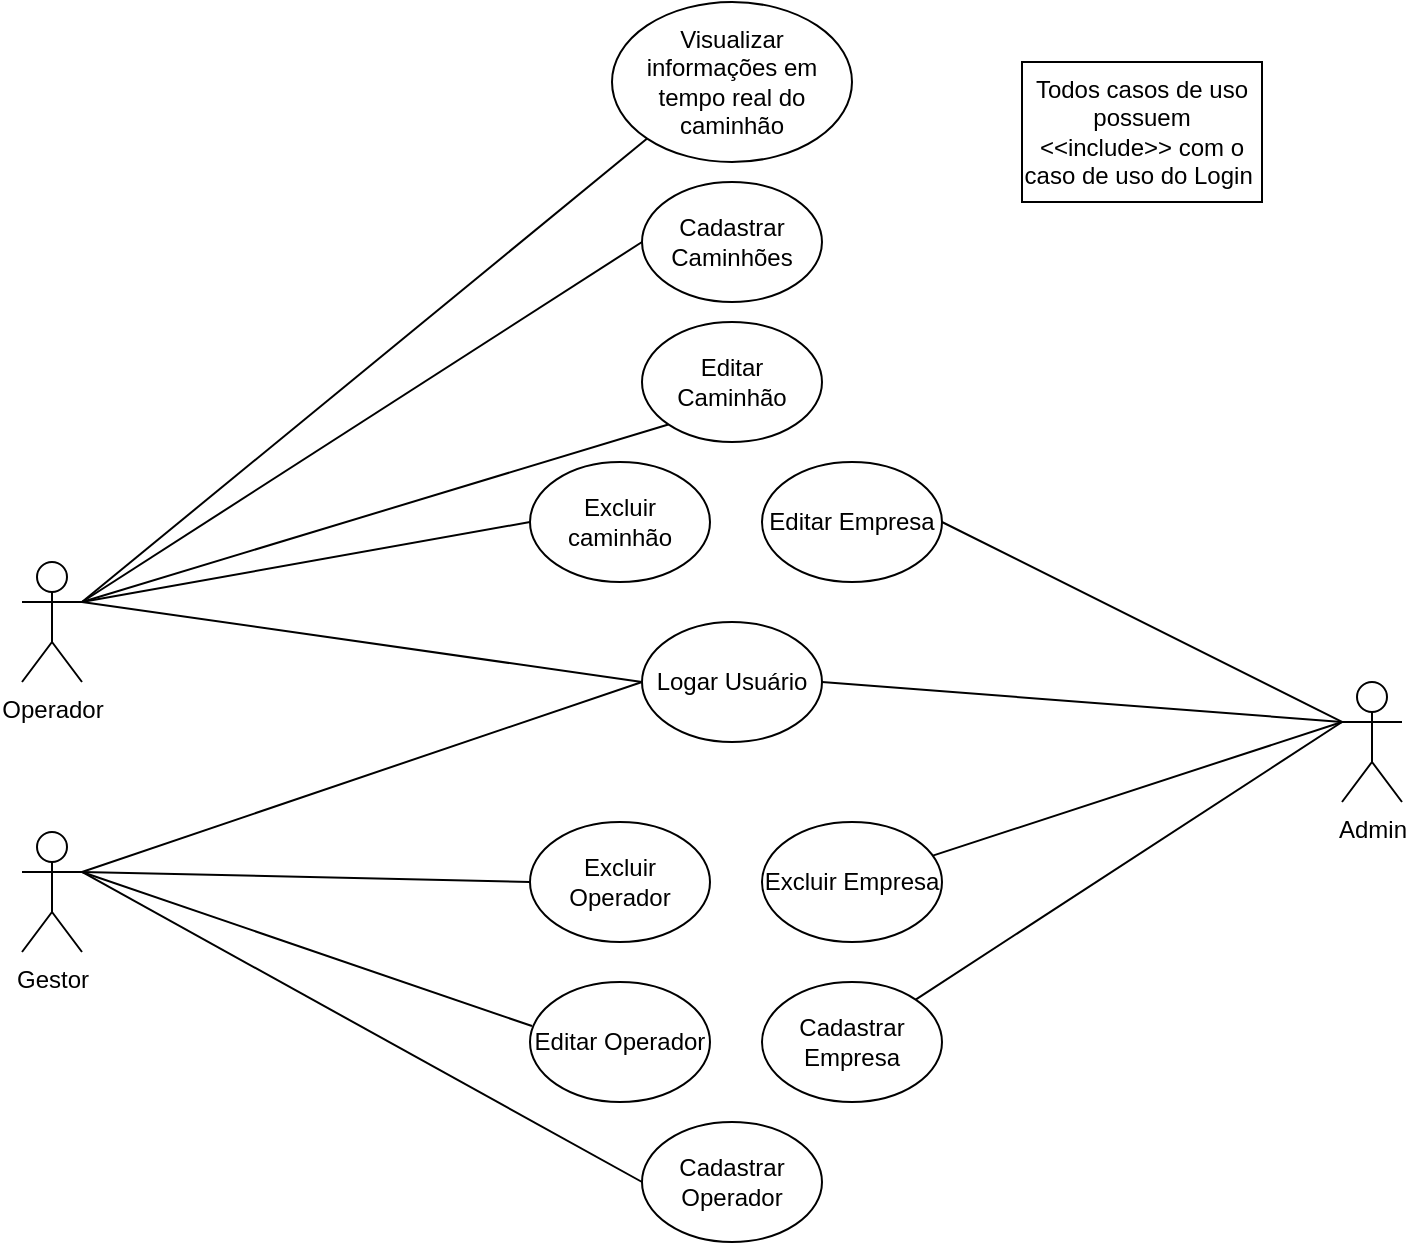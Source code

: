 <mxfile version="13.10.0" type="github" pages="11">
  <diagram id="wXPLn4d_kwjciWXKpnca" name="Diagrama de caso de uso">
    <mxGraphModel dx="1422" dy="762" grid="0" gridSize="10" guides="1" tooltips="1" connect="1" arrows="1" fold="1" page="0" pageScale="1" pageWidth="827" pageHeight="1169" math="0" shadow="0">
      <root>
        <mxCell id="0" />
        <mxCell id="1" parent="0" />
        <mxCell id="oEpRRKnrMQmBzJlafuZt-1" value="Operador" style="shape=umlActor;verticalLabelPosition=bottom;verticalAlign=top;html=1;" parent="1" vertex="1">
          <mxGeometry x="70" y="450" width="30" height="60" as="geometry" />
        </mxCell>
        <mxCell id="oEpRRKnrMQmBzJlafuZt-4" value="Logar Usuário" style="ellipse;whiteSpace=wrap;html=1;" parent="1" vertex="1">
          <mxGeometry x="380" y="480" width="90" height="60" as="geometry" />
        </mxCell>
        <mxCell id="oEpRRKnrMQmBzJlafuZt-5" value="Cadastrar Empresa" style="ellipse;whiteSpace=wrap;html=1;" parent="1" vertex="1">
          <mxGeometry x="440" y="660" width="90" height="60" as="geometry" />
        </mxCell>
        <mxCell id="oEpRRKnrMQmBzJlafuZt-6" value="Editar Empresa" style="ellipse;whiteSpace=wrap;html=1;" parent="1" vertex="1">
          <mxGeometry x="440" y="400" width="90" height="60" as="geometry" />
        </mxCell>
        <mxCell id="oEpRRKnrMQmBzJlafuZt-7" value="Excluir Empresa" style="ellipse;whiteSpace=wrap;html=1;" parent="1" vertex="1">
          <mxGeometry x="440" y="580" width="90" height="60" as="geometry" />
        </mxCell>
        <mxCell id="oEpRRKnrMQmBzJlafuZt-8" value="Cadastrar Operador" style="ellipse;whiteSpace=wrap;html=1;" parent="1" vertex="1">
          <mxGeometry x="380" y="730" width="90" height="60" as="geometry" />
        </mxCell>
        <mxCell id="oEpRRKnrMQmBzJlafuZt-9" value="Editar Operador" style="ellipse;whiteSpace=wrap;html=1;" parent="1" vertex="1">
          <mxGeometry x="324" y="660" width="90" height="60" as="geometry" />
        </mxCell>
        <mxCell id="oEpRRKnrMQmBzJlafuZt-10" value="Excluir Operador" style="ellipse;whiteSpace=wrap;html=1;" parent="1" vertex="1">
          <mxGeometry x="324" y="580" width="90" height="60" as="geometry" />
        </mxCell>
        <mxCell id="oEpRRKnrMQmBzJlafuZt-11" value="Cadastrar Caminhões" style="ellipse;whiteSpace=wrap;html=1;" parent="1" vertex="1">
          <mxGeometry x="380" y="260" width="90" height="60" as="geometry" />
        </mxCell>
        <mxCell id="oEpRRKnrMQmBzJlafuZt-12" value="Editar Caminhão" style="ellipse;whiteSpace=wrap;html=1;" parent="1" vertex="1">
          <mxGeometry x="380" y="330" width="90" height="60" as="geometry" />
        </mxCell>
        <mxCell id="oEpRRKnrMQmBzJlafuZt-13" value="Excluir caminhão" style="ellipse;whiteSpace=wrap;html=1;" parent="1" vertex="1">
          <mxGeometry x="324" y="400" width="90" height="60" as="geometry" />
        </mxCell>
        <mxCell id="oEpRRKnrMQmBzJlafuZt-14" value="Visualizar informações em tempo real do caminhão" style="ellipse;whiteSpace=wrap;html=1;" parent="1" vertex="1">
          <mxGeometry x="365" y="170" width="120" height="80" as="geometry" />
        </mxCell>
        <mxCell id="oEpRRKnrMQmBzJlafuZt-15" value="Gestor" style="shape=umlActor;verticalLabelPosition=bottom;verticalAlign=top;html=1;" parent="1" vertex="1">
          <mxGeometry x="70" y="585" width="30" height="60" as="geometry" />
        </mxCell>
        <mxCell id="oEpRRKnrMQmBzJlafuZt-16" value="Admin" style="shape=umlActor;verticalLabelPosition=bottom;verticalAlign=top;html=1;" parent="1" vertex="1">
          <mxGeometry x="730" y="510" width="30" height="60" as="geometry" />
        </mxCell>
        <mxCell id="oEpRRKnrMQmBzJlafuZt-17" value="" style="endArrow=none;html=1;entryX=0;entryY=1;entryDx=0;entryDy=0;exitX=1;exitY=0.333;exitDx=0;exitDy=0;exitPerimeter=0;" parent="1" source="oEpRRKnrMQmBzJlafuZt-1" target="oEpRRKnrMQmBzJlafuZt-14" edge="1">
          <mxGeometry width="50" height="50" relative="1" as="geometry">
            <mxPoint x="390" y="560" as="sourcePoint" />
            <mxPoint x="440" y="510" as="targetPoint" />
          </mxGeometry>
        </mxCell>
        <mxCell id="oEpRRKnrMQmBzJlafuZt-18" value="" style="endArrow=none;html=1;exitX=1;exitY=0.333;exitDx=0;exitDy=0;exitPerimeter=0;entryX=0;entryY=0.5;entryDx=0;entryDy=0;" parent="1" source="oEpRRKnrMQmBzJlafuZt-1" target="oEpRRKnrMQmBzJlafuZt-4" edge="1">
          <mxGeometry width="50" height="50" relative="1" as="geometry">
            <mxPoint x="390" y="460" as="sourcePoint" />
            <mxPoint x="440" y="410" as="targetPoint" />
          </mxGeometry>
        </mxCell>
        <mxCell id="oEpRRKnrMQmBzJlafuZt-19" value="" style="endArrow=none;html=1;exitX=1;exitY=0.333;exitDx=0;exitDy=0;exitPerimeter=0;entryX=0;entryY=0.5;entryDx=0;entryDy=0;" parent="1" source="oEpRRKnrMQmBzJlafuZt-15" target="oEpRRKnrMQmBzJlafuZt-4" edge="1">
          <mxGeometry width="50" height="50" relative="1" as="geometry">
            <mxPoint x="390" y="460" as="sourcePoint" />
            <mxPoint x="440" y="410" as="targetPoint" />
          </mxGeometry>
        </mxCell>
        <mxCell id="oEpRRKnrMQmBzJlafuZt-20" value="" style="endArrow=none;html=1;entryX=0;entryY=0.333;entryDx=0;entryDy=0;entryPerimeter=0;exitX=1;exitY=0.5;exitDx=0;exitDy=0;" parent="1" source="oEpRRKnrMQmBzJlafuZt-4" target="oEpRRKnrMQmBzJlafuZt-16" edge="1">
          <mxGeometry width="50" height="50" relative="1" as="geometry">
            <mxPoint x="390" y="460" as="sourcePoint" />
            <mxPoint x="440" y="410" as="targetPoint" />
          </mxGeometry>
        </mxCell>
        <mxCell id="oEpRRKnrMQmBzJlafuZt-21" value="" style="endArrow=none;html=1;exitX=1;exitY=0;exitDx=0;exitDy=0;" parent="1" source="oEpRRKnrMQmBzJlafuZt-5" edge="1">
          <mxGeometry width="50" height="50" relative="1" as="geometry">
            <mxPoint x="390" y="460" as="sourcePoint" />
            <mxPoint x="730" y="530" as="targetPoint" />
          </mxGeometry>
        </mxCell>
        <mxCell id="oEpRRKnrMQmBzJlafuZt-22" value="" style="endArrow=none;html=1;entryX=0;entryY=0.333;entryDx=0;entryDy=0;entryPerimeter=0;exitX=1;exitY=0.5;exitDx=0;exitDy=0;" parent="1" source="oEpRRKnrMQmBzJlafuZt-6" target="oEpRRKnrMQmBzJlafuZt-16" edge="1">
          <mxGeometry width="50" height="50" relative="1" as="geometry">
            <mxPoint x="390" y="460" as="sourcePoint" />
            <mxPoint x="440" y="410" as="targetPoint" />
          </mxGeometry>
        </mxCell>
        <mxCell id="oEpRRKnrMQmBzJlafuZt-24" value="" style="endArrow=none;html=1;entryX=0;entryY=0.333;entryDx=0;entryDy=0;entryPerimeter=0;" parent="1" source="oEpRRKnrMQmBzJlafuZt-7" target="oEpRRKnrMQmBzJlafuZt-16" edge="1">
          <mxGeometry width="50" height="50" relative="1" as="geometry">
            <mxPoint x="390" y="460" as="sourcePoint" />
            <mxPoint x="440" y="410" as="targetPoint" />
          </mxGeometry>
        </mxCell>
        <mxCell id="oEpRRKnrMQmBzJlafuZt-26" value="" style="endArrow=none;html=1;entryX=0;entryY=0.5;entryDx=0;entryDy=0;" parent="1" target="oEpRRKnrMQmBzJlafuZt-11" edge="1">
          <mxGeometry width="50" height="50" relative="1" as="geometry">
            <mxPoint x="100" y="470" as="sourcePoint" />
            <mxPoint x="440" y="410" as="targetPoint" />
          </mxGeometry>
        </mxCell>
        <mxCell id="oEpRRKnrMQmBzJlafuZt-29" value="" style="endArrow=none;html=1;exitX=1;exitY=0.333;exitDx=0;exitDy=0;exitPerimeter=0;entryX=0;entryY=0.5;entryDx=0;entryDy=0;" parent="1" source="oEpRRKnrMQmBzJlafuZt-15" target="oEpRRKnrMQmBzJlafuZt-8" edge="1">
          <mxGeometry width="50" height="50" relative="1" as="geometry">
            <mxPoint x="390" y="460" as="sourcePoint" />
            <mxPoint x="440" y="410" as="targetPoint" />
          </mxGeometry>
        </mxCell>
        <mxCell id="oEpRRKnrMQmBzJlafuZt-30" value="" style="endArrow=none;html=1;exitX=1;exitY=0.333;exitDx=0;exitDy=0;exitPerimeter=0;entryX=0.011;entryY=0.367;entryDx=0;entryDy=0;entryPerimeter=0;" parent="1" source="oEpRRKnrMQmBzJlafuZt-15" target="oEpRRKnrMQmBzJlafuZt-9" edge="1">
          <mxGeometry width="50" height="50" relative="1" as="geometry">
            <mxPoint x="390" y="460" as="sourcePoint" />
            <mxPoint x="440" y="410" as="targetPoint" />
          </mxGeometry>
        </mxCell>
        <mxCell id="oEpRRKnrMQmBzJlafuZt-31" value="" style="endArrow=none;html=1;exitX=1;exitY=0.333;exitDx=0;exitDy=0;exitPerimeter=0;entryX=0;entryY=0.5;entryDx=0;entryDy=0;" parent="1" source="oEpRRKnrMQmBzJlafuZt-15" target="oEpRRKnrMQmBzJlafuZt-10" edge="1">
          <mxGeometry width="50" height="50" relative="1" as="geometry">
            <mxPoint x="110" y="600" as="sourcePoint" />
            <mxPoint x="440" y="410" as="targetPoint" />
          </mxGeometry>
        </mxCell>
        <mxCell id="oEpRRKnrMQmBzJlafuZt-32" value="" style="endArrow=none;html=1;exitX=1;exitY=0.333;exitDx=0;exitDy=0;exitPerimeter=0;entryX=0;entryY=1;entryDx=0;entryDy=0;" parent="1" source="oEpRRKnrMQmBzJlafuZt-1" target="oEpRRKnrMQmBzJlafuZt-12" edge="1">
          <mxGeometry width="50" height="50" relative="1" as="geometry">
            <mxPoint x="390" y="460" as="sourcePoint" />
            <mxPoint x="440" y="410" as="targetPoint" />
          </mxGeometry>
        </mxCell>
        <mxCell id="oEpRRKnrMQmBzJlafuZt-33" value="" style="endArrow=none;html=1;exitX=1;exitY=0.333;exitDx=0;exitDy=0;exitPerimeter=0;entryX=0;entryY=0.5;entryDx=0;entryDy=0;" parent="1" source="oEpRRKnrMQmBzJlafuZt-1" target="oEpRRKnrMQmBzJlafuZt-13" edge="1">
          <mxGeometry width="50" height="50" relative="1" as="geometry">
            <mxPoint x="390" y="460" as="sourcePoint" />
            <mxPoint x="440" y="410" as="targetPoint" />
          </mxGeometry>
        </mxCell>
        <mxCell id="GrMsJJ2OVIl4b-IuIr-_-1" value="Todos casos de uso possuem &amp;lt;&amp;lt;include&amp;gt;&amp;gt; com o caso de uso do Login&amp;nbsp;" style="rounded=0;whiteSpace=wrap;html=1;" parent="1" vertex="1">
          <mxGeometry x="570" y="200" width="120" height="70" as="geometry" />
        </mxCell>
      </root>
    </mxGraphModel>
  </diagram>
  <diagram id="OibDW2xzU2gS1ZqUjl-j" name="Modelo de Dominio">
    <mxGraphModel dx="1422" dy="762" grid="0" gridSize="10" guides="1" tooltips="1" connect="1" arrows="1" fold="1" page="0" pageScale="1" pageWidth="827" pageHeight="1169" math="0" shadow="0">
      <root>
        <mxCell id="wigUnbvP6O2K9rirVvyR-0" />
        <mxCell id="wigUnbvP6O2K9rirVvyR-1" parent="wigUnbvP6O2K9rirVvyR-0" />
        <mxCell id="J827AjWoBLb5eK-oVWtU-0" value="Tipo de Contrato" style="rounded=0;whiteSpace=wrap;html=1;" parent="wigUnbvP6O2K9rirVvyR-1" vertex="1">
          <mxGeometry x="30" y="90" width="120" height="60" as="geometry" />
        </mxCell>
        <mxCell id="J827AjWoBLb5eK-oVWtU-1" value="Contrato" style="rounded=0;whiteSpace=wrap;html=1;" parent="wigUnbvP6O2K9rirVvyR-1" vertex="1">
          <mxGeometry x="260" y="90" width="120" height="60" as="geometry" />
        </mxCell>
        <mxCell id="J827AjWoBLb5eK-oVWtU-2" value="Empresa" style="rounded=0;whiteSpace=wrap;html=1;" parent="wigUnbvP6O2K9rirVvyR-1" vertex="1">
          <mxGeometry x="490" y="90" width="120" height="60" as="geometry" />
        </mxCell>
        <mxCell id="J827AjWoBLb5eK-oVWtU-3" value="" style="endArrow=diamondThin;endFill=0;endSize=24;html=1;exitX=1;exitY=0.5;exitDx=0;exitDy=0;entryX=0;entryY=0.5;entryDx=0;entryDy=0;" parent="wigUnbvP6O2K9rirVvyR-1" source="J827AjWoBLb5eK-oVWtU-1" target="J827AjWoBLb5eK-oVWtU-2" edge="1">
          <mxGeometry width="160" relative="1" as="geometry">
            <mxPoint x="330" y="390" as="sourcePoint" />
            <mxPoint x="490" y="390" as="targetPoint" />
          </mxGeometry>
        </mxCell>
        <mxCell id="J827AjWoBLb5eK-oVWtU-4" value="Extends" style="endArrow=block;endSize=16;endFill=0;html=1;exitX=1;exitY=0.5;exitDx=0;exitDy=0;entryX=0;entryY=0.5;entryDx=0;entryDy=0;" parent="wigUnbvP6O2K9rirVvyR-1" source="J827AjWoBLb5eK-oVWtU-0" target="J827AjWoBLb5eK-oVWtU-1" edge="1">
          <mxGeometry width="160" relative="1" as="geometry">
            <mxPoint x="330" y="390" as="sourcePoint" />
            <mxPoint x="490" y="390" as="targetPoint" />
          </mxGeometry>
        </mxCell>
        <mxCell id="J827AjWoBLb5eK-oVWtU-5" value="Usuário" style="html=1;" parent="wigUnbvP6O2K9rirVvyR-1" vertex="1">
          <mxGeometry x="495" y="260" width="110" height="50" as="geometry" />
        </mxCell>
        <mxCell id="J827AjWoBLb5eK-oVWtU-6" value="" style="endArrow=diamondThin;endFill=0;endSize=24;html=1;entryX=0.5;entryY=1;entryDx=0;entryDy=0;exitX=0.5;exitY=0;exitDx=0;exitDy=0;" parent="wigUnbvP6O2K9rirVvyR-1" source="J827AjWoBLb5eK-oVWtU-5" target="J827AjWoBLb5eK-oVWtU-2" edge="1">
          <mxGeometry width="160" relative="1" as="geometry">
            <mxPoint x="330" y="390" as="sourcePoint" />
            <mxPoint x="490" y="390" as="targetPoint" />
          </mxGeometry>
        </mxCell>
        <mxCell id="J827AjWoBLb5eK-oVWtU-7" value="Caminhão" style="html=1;" parent="wigUnbvP6O2K9rirVvyR-1" vertex="1">
          <mxGeometry x="280" y="260" width="110" height="50" as="geometry" />
        </mxCell>
        <mxCell id="J827AjWoBLb5eK-oVWtU-8" value="" style="endArrow=diamondThin;endFill=0;endSize=24;html=1;entryX=0;entryY=1;entryDx=0;entryDy=0;exitX=0.5;exitY=0;exitDx=0;exitDy=0;" parent="wigUnbvP6O2K9rirVvyR-1" source="J827AjWoBLb5eK-oVWtU-7" target="J827AjWoBLb5eK-oVWtU-2" edge="1">
          <mxGeometry width="160" relative="1" as="geometry">
            <mxPoint x="330" y="390" as="sourcePoint" />
            <mxPoint x="490" y="390" as="targetPoint" />
          </mxGeometry>
        </mxCell>
        <mxCell id="J827AjWoBLb5eK-oVWtU-9" value="Tipo de Usuário" style="html=1;" parent="wigUnbvP6O2K9rirVvyR-1" vertex="1">
          <mxGeometry x="700" y="260" width="110" height="50" as="geometry" />
        </mxCell>
        <mxCell id="J827AjWoBLb5eK-oVWtU-10" value="" style="endArrow=diamondThin;endFill=0;endSize=24;html=1;entryX=1;entryY=0.5;entryDx=0;entryDy=0;exitX=0;exitY=0.5;exitDx=0;exitDy=0;" parent="wigUnbvP6O2K9rirVvyR-1" source="J827AjWoBLb5eK-oVWtU-9" target="J827AjWoBLb5eK-oVWtU-5" edge="1">
          <mxGeometry width="160" relative="1" as="geometry">
            <mxPoint x="330" y="390" as="sourcePoint" />
            <mxPoint x="490" y="390" as="targetPoint" />
          </mxGeometry>
        </mxCell>
        <mxCell id="J827AjWoBLb5eK-oVWtU-11" value="Relatório" style="html=1;" parent="wigUnbvP6O2K9rirVvyR-1" vertex="1">
          <mxGeometry x="410" y="390" width="110" height="50" as="geometry" />
        </mxCell>
        <mxCell id="J827AjWoBLb5eK-oVWtU-12" value="Dashboard" style="html=1;" parent="wigUnbvP6O2K9rirVvyR-1" vertex="1">
          <mxGeometry x="580" y="390" width="110" height="50" as="geometry" />
        </mxCell>
        <mxCell id="J827AjWoBLb5eK-oVWtU-13" value="" style="endArrow=open;endFill=1;endSize=12;html=1;entryX=0.5;entryY=1;entryDx=0;entryDy=0;exitX=0.5;exitY=0;exitDx=0;exitDy=0;" parent="wigUnbvP6O2K9rirVvyR-1" source="J827AjWoBLb5eK-oVWtU-11" target="J827AjWoBLb5eK-oVWtU-5" edge="1">
          <mxGeometry width="160" relative="1" as="geometry">
            <mxPoint x="330" y="390" as="sourcePoint" />
            <mxPoint x="490" y="390" as="targetPoint" />
            <Array as="points">
              <mxPoint x="550" y="360" />
            </Array>
          </mxGeometry>
        </mxCell>
        <mxCell id="J827AjWoBLb5eK-oVWtU-14" value="" style="endArrow=open;endFill=1;endSize=12;html=1;entryX=0.5;entryY=1;entryDx=0;entryDy=0;exitX=0.5;exitY=0;exitDx=0;exitDy=0;" parent="wigUnbvP6O2K9rirVvyR-1" source="J827AjWoBLb5eK-oVWtU-12" target="J827AjWoBLb5eK-oVWtU-5" edge="1">
          <mxGeometry width="160" relative="1" as="geometry">
            <mxPoint x="475" y="400" as="sourcePoint" />
            <mxPoint x="560" y="320" as="targetPoint" />
            <Array as="points">
              <mxPoint x="550" y="360" />
            </Array>
          </mxGeometry>
        </mxCell>
        <mxCell id="J827AjWoBLb5eK-oVWtU-15" value="Venda" style="html=1;" parent="wigUnbvP6O2K9rirVvyR-1" vertex="1">
          <mxGeometry x="410" y="500" width="110" height="50" as="geometry" />
        </mxCell>
        <mxCell id="J827AjWoBLb5eK-oVWtU-16" value="" style="endArrow=open;endFill=1;endSize=12;html=1;entryX=0.5;entryY=1;entryDx=0;entryDy=0;exitX=0.5;exitY=0;exitDx=0;exitDy=0;" parent="wigUnbvP6O2K9rirVvyR-1" source="J827AjWoBLb5eK-oVWtU-15" target="J827AjWoBLb5eK-oVWtU-11" edge="1">
          <mxGeometry width="160" relative="1" as="geometry">
            <mxPoint x="475" y="400" as="sourcePoint" />
            <mxPoint x="560" y="320" as="targetPoint" />
            <Array as="points" />
          </mxGeometry>
        </mxCell>
        <mxCell id="J827AjWoBLb5eK-oVWtU-17" value="" style="endArrow=diamondThin;endFill=0;endSize=24;html=1;entryX=0.5;entryY=1;entryDx=0;entryDy=0;exitX=0;exitY=0;exitDx=0;exitDy=0;" parent="wigUnbvP6O2K9rirVvyR-1" source="J827AjWoBLb5eK-oVWtU-11" target="J827AjWoBLb5eK-oVWtU-7" edge="1">
          <mxGeometry width="160" relative="1" as="geometry">
            <mxPoint x="350" y="430" as="sourcePoint" />
            <mxPoint x="490" y="390" as="targetPoint" />
          </mxGeometry>
        </mxCell>
      </root>
    </mxGraphModel>
  </diagram>
  <diagram id="A5o60wS13w3HGq1v0hqm" name="Diagrama de robustez - Login">
    <mxGraphModel dx="1422" dy="762" grid="0" gridSize="10" guides="1" tooltips="1" connect="1" arrows="1" fold="1" page="0" pageScale="1" pageWidth="827" pageHeight="1169" math="0" shadow="0">
      <root>
        <mxCell id="ozRWuN8Ah46OFSRkHp_t-0" />
        <mxCell id="ozRWuN8Ah46OFSRkHp_t-1" parent="ozRWuN8Ah46OFSRkHp_t-0" />
        <mxCell id="ozRWuN8Ah46OFSRkHp_t-2" value="Usuário&lt;br&gt;" style="shape=umlActor;verticalLabelPosition=bottom;verticalAlign=top;html=1;outlineConnect=0;" vertex="1" parent="ozRWuN8Ah46OFSRkHp_t-1">
          <mxGeometry x="80" y="270" width="30" height="60" as="geometry" />
        </mxCell>
        <mxCell id="ozRWuN8Ah46OFSRkHp_t-3" value="Tela Login" style="shape=umlBoundary;whiteSpace=wrap;html=1;" vertex="1" parent="ozRWuN8Ah46OFSRkHp_t-1">
          <mxGeometry x="240" y="270" width="100" height="80" as="geometry" />
        </mxCell>
        <mxCell id="ozRWuN8Ah46OFSRkHp_t-4" value="" style="endArrow=classic;html=1;" edge="1" parent="ozRWuN8Ah46OFSRkHp_t-1">
          <mxGeometry width="50" height="50" relative="1" as="geometry">
            <mxPoint x="130" y="310" as="sourcePoint" />
            <mxPoint x="220" y="310" as="targetPoint" />
          </mxGeometry>
        </mxCell>
        <mxCell id="ozRWuN8Ah46OFSRkHp_t-5" value="Entra no site" style="edgeLabel;html=1;align=center;verticalAlign=middle;resizable=0;points=[];" vertex="1" connectable="0" parent="ozRWuN8Ah46OFSRkHp_t-4">
          <mxGeometry x="0.356" y="-4" relative="1" as="geometry">
            <mxPoint x="-21" y="-4" as="offset" />
          </mxGeometry>
        </mxCell>
        <mxCell id="ozRWuN8Ah46OFSRkHp_t-6" value="Exibir mensagem de usuário não encontrado" style="ellipse;shape=umlControl;whiteSpace=wrap;html=1;fillColor=#f8cecc;strokeColor=#b85450;" vertex="1" parent="ozRWuN8Ah46OFSRkHp_t-1">
          <mxGeometry x="260" y="460" width="80" height="90" as="geometry" />
        </mxCell>
        <mxCell id="ozRWuN8Ah46OFSRkHp_t-7" value="" style="endArrow=classic;html=1;" edge="1" parent="ozRWuN8Ah46OFSRkHp_t-1">
          <mxGeometry width="50" height="50" relative="1" as="geometry">
            <mxPoint x="300" y="360" as="sourcePoint" />
            <mxPoint x="300" y="450" as="targetPoint" />
          </mxGeometry>
        </mxCell>
        <mxCell id="ozRWuN8Ah46OFSRkHp_t-8" value="Preenche os dados incorretos" style="edgeLabel;html=1;align=center;verticalAlign=middle;resizable=0;points=[];" vertex="1" connectable="0" parent="ozRWuN8Ah46OFSRkHp_t-7">
          <mxGeometry x="0.333" relative="1" as="geometry">
            <mxPoint y="-20" as="offset" />
          </mxGeometry>
        </mxCell>
        <mxCell id="ozRWuN8Ah46OFSRkHp_t-9" value="" style="endArrow=classic;html=1;" edge="1" parent="ozRWuN8Ah46OFSRkHp_t-1">
          <mxGeometry width="50" height="50" relative="1" as="geometry">
            <mxPoint x="300" y="560" as="sourcePoint" />
            <mxPoint x="300" y="640" as="targetPoint" />
          </mxGeometry>
        </mxCell>
        <mxCell id="ozRWuN8Ah46OFSRkHp_t-11" value="Mensagem de nenhum usuário encontrado" style="shape=umlBoundary;whiteSpace=wrap;html=1;fillColor=#f8cecc;strokeColor=#b85450;" vertex="1" parent="ozRWuN8Ah46OFSRkHp_t-1">
          <mxGeometry x="240" y="650" width="110" height="90" as="geometry" />
        </mxCell>
        <mxCell id="ozRWuN8Ah46OFSRkHp_t-12" value="" style="endArrow=classic;html=1;" edge="1" parent="ozRWuN8Ah46OFSRkHp_t-1">
          <mxGeometry width="50" height="50" relative="1" as="geometry">
            <mxPoint x="360" y="310" as="sourcePoint" />
            <mxPoint x="490" y="310" as="targetPoint" />
          </mxGeometry>
        </mxCell>
        <mxCell id="ozRWuN8Ah46OFSRkHp_t-13" value="Clica em &quot;Login&quot;&amp;nbsp;&lt;br&gt;na página inicial" style="edgeLabel;html=1;align=center;verticalAlign=middle;resizable=0;points=[];" vertex="1" connectable="0" parent="ozRWuN8Ah46OFSRkHp_t-12">
          <mxGeometry x="-0.347" y="-1" relative="1" as="geometry">
            <mxPoint x="21" y="-1" as="offset" />
          </mxGeometry>
        </mxCell>
        <mxCell id="ozRWuN8Ah46OFSRkHp_t-14" value="Logar" style="ellipse;shape=umlControl;whiteSpace=wrap;html=1;" vertex="1" parent="ozRWuN8Ah46OFSRkHp_t-1">
          <mxGeometry x="500" y="265" width="80" height="90" as="geometry" />
        </mxCell>
        <mxCell id="ozRWuN8Ah46OFSRkHp_t-15" value="" style="endArrow=classic;html=1;" edge="1" parent="ozRWuN8Ah46OFSRkHp_t-1">
          <mxGeometry width="50" height="50" relative="1" as="geometry">
            <mxPoint x="539.5" y="370" as="sourcePoint" />
            <mxPoint x="539.5" y="440" as="targetPoint" />
          </mxGeometry>
        </mxCell>
        <mxCell id="ozRWuN8Ah46OFSRkHp_t-16" value="Verificar tipo do usuário e exibir tela." style="ellipse;shape=umlControl;whiteSpace=wrap;html=1;" vertex="1" parent="ozRWuN8Ah46OFSRkHp_t-1">
          <mxGeometry x="500" y="450" width="80" height="90" as="geometry" />
        </mxCell>
        <mxCell id="ozRWuN8Ah46OFSRkHp_t-17" value="" style="endArrow=classic;html=1;" edge="1" parent="ozRWuN8Ah46OFSRkHp_t-1">
          <mxGeometry width="50" height="50" relative="1" as="geometry">
            <mxPoint x="590" y="500" as="sourcePoint" />
            <mxPoint x="660" y="500" as="targetPoint" />
          </mxGeometry>
        </mxCell>
        <mxCell id="ozRWuN8Ah46OFSRkHp_t-18" value="Tela com base no usuário logado" style="shape=umlBoundary;whiteSpace=wrap;html=1;" vertex="1" parent="ozRWuN8Ah46OFSRkHp_t-1">
          <mxGeometry x="670" y="450" width="110" height="90" as="geometry" />
        </mxCell>
      </root>
    </mxGraphModel>
  </diagram>
  <diagram name="Diagrama de robustez - Cadastro de Empresa" id="WuxeDWqYhHjvyzwTePrV">
    <mxGraphModel dx="1422" dy="762" grid="0" gridSize="10" guides="1" tooltips="1" connect="1" arrows="1" fold="1" page="0" pageScale="1" pageWidth="827" pageHeight="1169" math="0" shadow="0">
      <root>
        <mxCell id="wA2Auh09odXSp97EKgZQ-0" />
        <mxCell id="wA2Auh09odXSp97EKgZQ-1" parent="wA2Auh09odXSp97EKgZQ-0" />
        <mxCell id="wA2Auh09odXSp97EKgZQ-2" value="Admin" style="shape=umlActor;verticalLabelPosition=bottom;verticalAlign=top;html=1;outlineConnect=0;" vertex="1" parent="wA2Auh09odXSp97EKgZQ-1">
          <mxGeometry x="80" y="270" width="30" height="60" as="geometry" />
        </mxCell>
        <mxCell id="wA2Auh09odXSp97EKgZQ-17" value="Tela de listagem de empresa" style="shape=umlBoundary;whiteSpace=wrap;html=1;" vertex="1" parent="wA2Auh09odXSp97EKgZQ-1">
          <mxGeometry x="210" y="260" width="110" height="90" as="geometry" />
        </mxCell>
        <mxCell id="jdk1gkXX4ZWy7Kr_opVZ-0" value="" style="endArrow=classic;html=1;" edge="1" parent="wA2Auh09odXSp97EKgZQ-1">
          <mxGeometry width="50" height="50" relative="1" as="geometry">
            <mxPoint x="340" y="310" as="sourcePoint" />
            <mxPoint x="410" y="310" as="targetPoint" />
          </mxGeometry>
        </mxCell>
        <mxCell id="jdk1gkXX4ZWy7Kr_opVZ-1" value="Usuário clica &lt;br&gt;no botão &quot;+&quot;" style="edgeLabel;html=1;align=center;verticalAlign=middle;resizable=0;points=[];" vertex="1" connectable="0" parent="jdk1gkXX4ZWy7Kr_opVZ-0">
          <mxGeometry x="0.171" y="-2" relative="1" as="geometry">
            <mxPoint x="-11" y="-22" as="offset" />
          </mxGeometry>
        </mxCell>
        <mxCell id="jdk1gkXX4ZWy7Kr_opVZ-2" value="Carregar tela de cadastro de empresa" style="ellipse;shape=umlControl;whiteSpace=wrap;html=1;" vertex="1" parent="wA2Auh09odXSp97EKgZQ-1">
          <mxGeometry x="430" y="260" width="80" height="90" as="geometry" />
        </mxCell>
        <mxCell id="jdk1gkXX4ZWy7Kr_opVZ-3" value="Tela Cadastro de empresa" style="shape=umlBoundary;whiteSpace=wrap;html=1;" vertex="1" parent="wA2Auh09odXSp97EKgZQ-1">
          <mxGeometry x="600" y="270" width="100" height="80" as="geometry" />
        </mxCell>
        <mxCell id="jdk1gkXX4ZWy7Kr_opVZ-4" value="" style="endArrow=classic;html=1;" edge="1" parent="wA2Auh09odXSp97EKgZQ-1">
          <mxGeometry width="50" height="50" relative="1" as="geometry">
            <mxPoint x="520" y="309.5" as="sourcePoint" />
            <mxPoint x="590" y="309.5" as="targetPoint" />
          </mxGeometry>
        </mxCell>
        <mxCell id="jdk1gkXX4ZWy7Kr_opVZ-9" value="" style="endArrow=classic;html=1;" edge="1" parent="wA2Auh09odXSp97EKgZQ-1">
          <mxGeometry width="50" height="50" relative="1" as="geometry">
            <mxPoint x="120" y="304.5" as="sourcePoint" />
            <mxPoint x="200" y="305" as="targetPoint" />
          </mxGeometry>
        </mxCell>
        <mxCell id="jdk1gkXX4ZWy7Kr_opVZ-10" value="Admin realiza &lt;br&gt;Login" style="edgeLabel;html=1;align=center;verticalAlign=middle;resizable=0;points=[];" vertex="1" connectable="0" parent="jdk1gkXX4ZWy7Kr_opVZ-9">
          <mxGeometry x="-0.5" relative="1" as="geometry">
            <mxPoint x="20" y="-24.62" as="offset" />
          </mxGeometry>
        </mxCell>
        <mxCell id="jdk1gkXX4ZWy7Kr_opVZ-11" value="" style="endArrow=classic;html=1;" edge="1" parent="wA2Auh09odXSp97EKgZQ-1">
          <mxGeometry width="50" height="50" relative="1" as="geometry">
            <mxPoint x="710" y="310" as="sourcePoint" />
            <mxPoint x="800" y="310" as="targetPoint" />
          </mxGeometry>
        </mxCell>
        <mxCell id="jdk1gkXX4ZWy7Kr_opVZ-12" value="Usuário preenche&lt;br&gt;os dados" style="edgeLabel;html=1;align=center;verticalAlign=middle;resizable=0;points=[];" vertex="1" connectable="0" parent="jdk1gkXX4ZWy7Kr_opVZ-11">
          <mxGeometry x="0.267" y="-1" relative="1" as="geometry">
            <mxPoint x="-7" y="-21" as="offset" />
          </mxGeometry>
        </mxCell>
        <mxCell id="w-tIu-OK6LaldOCy7ESM-0" value="Salvar empresa" style="ellipse;shape=umlControl;whiteSpace=wrap;html=1;" vertex="1" parent="wA2Auh09odXSp97EKgZQ-1">
          <mxGeometry x="827" y="270" width="70" height="80" as="geometry" />
        </mxCell>
        <mxCell id="w-tIu-OK6LaldOCy7ESM-1" value="" style="endArrow=classic;html=1;" edge="1" parent="wA2Auh09odXSp97EKgZQ-1">
          <mxGeometry width="50" height="50" relative="1" as="geometry">
            <mxPoint x="910" y="309.5" as="sourcePoint" />
            <mxPoint x="1000" y="309.5" as="targetPoint" />
          </mxGeometry>
        </mxCell>
        <mxCell id="w-tIu-OK6LaldOCy7ESM-2" value="Usuário preenche&lt;br&gt;os dados e clica&lt;br&gt;em &quot;Cadastrar&quot;" style="edgeLabel;html=1;align=center;verticalAlign=middle;resizable=0;points=[];" vertex="1" connectable="0" parent="w-tIu-OK6LaldOCy7ESM-1">
          <mxGeometry x="0.267" y="-1" relative="1" as="geometry">
            <mxPoint x="-7" y="-30.5" as="offset" />
          </mxGeometry>
        </mxCell>
        <mxCell id="w-tIu-OK6LaldOCy7ESM-3" value="Empresa" style="ellipse;shape=umlEntity;whiteSpace=wrap;html=1;" vertex="1" parent="wA2Auh09odXSp97EKgZQ-1">
          <mxGeometry x="1030" y="270" width="80" height="80" as="geometry" />
        </mxCell>
        <mxCell id="w-tIu-OK6LaldOCy7ESM-4" value="" style="endArrow=classic;html=1;" edge="1" parent="wA2Auh09odXSp97EKgZQ-1">
          <mxGeometry width="50" height="50" relative="1" as="geometry">
            <mxPoint x="660" y="360" as="sourcePoint" />
            <mxPoint x="660" y="450" as="targetPoint" />
          </mxGeometry>
        </mxCell>
        <mxCell id="w-tIu-OK6LaldOCy7ESM-5" value="Usuário preenche&lt;br&gt;os dados&lt;br&gt;&amp;nbsp;incorretamente" style="edgeLabel;html=1;align=center;verticalAlign=middle;resizable=0;points=[];" vertex="1" connectable="0" parent="w-tIu-OK6LaldOCy7ESM-4">
          <mxGeometry x="0.267" y="-1" relative="1" as="geometry">
            <mxPoint x="1" y="-17" as="offset" />
          </mxGeometry>
        </mxCell>
        <mxCell id="w-tIu-OK6LaldOCy7ESM-6" value="" style="endArrow=classic;html=1;" edge="1" parent="wA2Auh09odXSp97EKgZQ-1">
          <mxGeometry width="50" height="50" relative="1" as="geometry">
            <mxPoint x="1069.5" y="360" as="sourcePoint" />
            <mxPoint x="1070" y="420" as="targetPoint" />
          </mxGeometry>
        </mxCell>
        <mxCell id="w-tIu-OK6LaldOCy7ESM-8" value="Carregar tela Listagem de Empresas" style="ellipse;shape=umlControl;whiteSpace=wrap;html=1;" vertex="1" parent="wA2Auh09odXSp97EKgZQ-1">
          <mxGeometry x="1030" y="430" width="78.75" height="90" as="geometry" />
        </mxCell>
        <mxCell id="w-tIu-OK6LaldOCy7ESM-9" value="" style="endArrow=classic;html=1;" edge="1" parent="wA2Auh09odXSp97EKgZQ-1">
          <mxGeometry width="50" height="50" relative="1" as="geometry">
            <mxPoint x="1068.88" y="525" as="sourcePoint" />
            <mxPoint x="1069.38" y="585" as="targetPoint" />
          </mxGeometry>
        </mxCell>
        <mxCell id="w-tIu-OK6LaldOCy7ESM-10" value="Tela de listagem de empresa" style="shape=umlBoundary;whiteSpace=wrap;html=1;" vertex="1" parent="wA2Auh09odXSp97EKgZQ-1">
          <mxGeometry x="1014.38" y="600" width="110" height="90" as="geometry" />
        </mxCell>
        <mxCell id="w-tIu-OK6LaldOCy7ESM-11" value="Carrega mensagem de erro" style="ellipse;shape=umlControl;whiteSpace=wrap;html=1;fillColor=#f8cecc;strokeColor=#b85450;" vertex="1" parent="wA2Auh09odXSp97EKgZQ-1">
          <mxGeometry x="621.25" y="460" width="78.75" height="90" as="geometry" />
        </mxCell>
        <mxCell id="w-tIu-OK6LaldOCy7ESM-12" value="Mensagem de erro no cadastro" style="shape=umlBoundary;whiteSpace=wrap;html=1;fillColor=#f8cecc;strokeColor=#b85450;" vertex="1" parent="wA2Auh09odXSp97EKgZQ-1">
          <mxGeometry x="610.63" y="660" width="100" height="80" as="geometry" />
        </mxCell>
        <mxCell id="w-tIu-OK6LaldOCy7ESM-13" value="" style="endArrow=classic;html=1;" edge="1" parent="wA2Auh09odXSp97EKgZQ-1">
          <mxGeometry width="50" height="50" relative="1" as="geometry">
            <mxPoint x="660.13" y="560" as="sourcePoint" />
            <mxPoint x="660.13" y="650" as="targetPoint" />
          </mxGeometry>
        </mxCell>
      </root>
    </mxGraphModel>
  </diagram>
  <diagram name="Diagrama de robustez - edição de empresa" id="s-nBdGBoNbOjG6rWyXHm">
    <mxGraphModel dx="1022" dy="362" grid="0" gridSize="10" guides="1" tooltips="1" connect="1" arrows="1" fold="1" page="0" pageScale="1" pageWidth="827" pageHeight="1169" math="0" shadow="0">
      <root>
        <mxCell id="MFk154q0S13cKz3ivsWR-0" />
        <mxCell id="MFk154q0S13cKz3ivsWR-1" parent="MFk154q0S13cKz3ivsWR-0" />
        <mxCell id="MFk154q0S13cKz3ivsWR-2" value="Admin" style="shape=umlActor;verticalLabelPosition=bottom;verticalAlign=top;html=1;outlineConnect=0;" parent="MFk154q0S13cKz3ivsWR-1" vertex="1">
          <mxGeometry x="430" y="465" width="30" height="60" as="geometry" />
        </mxCell>
        <mxCell id="MFk154q0S13cKz3ivsWR-16" value="" style="endArrow=classic;html=1;" parent="MFk154q0S13cKz3ivsWR-1" edge="1">
          <mxGeometry width="50" height="50" relative="1" as="geometry">
            <mxPoint x="470" y="500" as="sourcePoint" />
            <mxPoint x="660" y="500" as="targetPoint" />
          </mxGeometry>
        </mxCell>
        <mxCell id="MFk154q0S13cKz3ivsWR-17" value="Tela de listagem de empresas" style="shape=umlBoundary;whiteSpace=wrap;html=1;" parent="MFk154q0S13cKz3ivsWR-1" vertex="1">
          <mxGeometry x="670" y="450" width="110" height="90" as="geometry" />
        </mxCell>
        <mxCell id="xVeukHraMi998GYewSHX-0" value="" style="endArrow=classic;html=1;" edge="1" parent="MFk154q0S13cKz3ivsWR-1">
          <mxGeometry width="50" height="50" relative="1" as="geometry">
            <mxPoint x="800" y="504.5" as="sourcePoint" />
            <mxPoint x="930" y="504.5" as="targetPoint" />
          </mxGeometry>
        </mxCell>
        <mxCell id="xVeukHraMi998GYewSHX-1" value="Clica em &quot;Edição&quot;&amp;nbsp;&lt;br&gt;na página de listagem" style="edgeLabel;html=1;align=center;verticalAlign=middle;resizable=0;points=[];" connectable="0" vertex="1" parent="xVeukHraMi998GYewSHX-0">
          <mxGeometry x="-0.347" y="-1" relative="1" as="geometry">
            <mxPoint x="21" y="-1" as="offset" />
          </mxGeometry>
        </mxCell>
        <mxCell id="xVeukHraMi998GYewSHX-2" value="Carregar informações da empresa e exibir tela." style="ellipse;shape=umlControl;whiteSpace=wrap;html=1;" vertex="1" parent="MFk154q0S13cKz3ivsWR-1">
          <mxGeometry x="940" y="450" width="80" height="90" as="geometry" />
        </mxCell>
        <mxCell id="jcOwDxT8O0f9A6pPdxU_-0" value="" style="endArrow=classic;html=1;" edge="1" parent="MFk154q0S13cKz3ivsWR-1">
          <mxGeometry width="50" height="50" relative="1" as="geometry">
            <mxPoint x="1040" y="500" as="sourcePoint" />
            <mxPoint x="1110" y="500" as="targetPoint" />
          </mxGeometry>
        </mxCell>
        <mxCell id="jcOwDxT8O0f9A6pPdxU_-1" value="Tela de edição de empresa" style="shape=umlBoundary;whiteSpace=wrap;html=1;" vertex="1" parent="MFk154q0S13cKz3ivsWR-1">
          <mxGeometry x="1120" y="450" width="110" height="90" as="geometry" />
        </mxCell>
        <mxCell id="jcOwDxT8O0f9A6pPdxU_-2" value="Exibir mensagem de campo inválido" style="ellipse;shape=umlControl;whiteSpace=wrap;html=1;fillColor=#f8cecc;strokeColor=#b85450;" vertex="1" parent="MFk154q0S13cKz3ivsWR-1">
          <mxGeometry x="1140" y="650" width="80" height="90" as="geometry" />
        </mxCell>
        <mxCell id="jcOwDxT8O0f9A6pPdxU_-3" value="" style="endArrow=classic;html=1;" edge="1" parent="MFk154q0S13cKz3ivsWR-1">
          <mxGeometry width="50" height="50" relative="1" as="geometry">
            <mxPoint x="1180" y="550" as="sourcePoint" />
            <mxPoint x="1180" y="640" as="targetPoint" />
          </mxGeometry>
        </mxCell>
        <mxCell id="jcOwDxT8O0f9A6pPdxU_-4" value="Edita os dados incorretamente" style="edgeLabel;html=1;align=center;verticalAlign=middle;resizable=0;points=[];" connectable="0" vertex="1" parent="jcOwDxT8O0f9A6pPdxU_-3">
          <mxGeometry x="0.333" relative="1" as="geometry">
            <mxPoint y="-20" as="offset" />
          </mxGeometry>
        </mxCell>
        <mxCell id="jcOwDxT8O0f9A6pPdxU_-5" value="" style="endArrow=classic;html=1;" edge="1" parent="MFk154q0S13cKz3ivsWR-1">
          <mxGeometry width="50" height="50" relative="1" as="geometry">
            <mxPoint x="1180" y="750" as="sourcePoint" />
            <mxPoint x="1180" y="830" as="targetPoint" />
          </mxGeometry>
        </mxCell>
        <mxCell id="jcOwDxT8O0f9A6pPdxU_-6" value="Mensagem de campo inválido" style="shape=umlBoundary;whiteSpace=wrap;html=1;fillColor=#f8cecc;strokeColor=#b85450;" vertex="1" parent="MFk154q0S13cKz3ivsWR-1">
          <mxGeometry x="1120" y="840" width="110" height="90" as="geometry" />
        </mxCell>
        <mxCell id="jcOwDxT8O0f9A6pPdxU_-7" value="" style="endArrow=classic;html=1;" edge="1" parent="MFk154q0S13cKz3ivsWR-1">
          <mxGeometry width="50" height="50" relative="1" as="geometry">
            <mxPoint x="1250" y="495" as="sourcePoint" />
            <mxPoint x="1380" y="495" as="targetPoint" />
          </mxGeometry>
        </mxCell>
        <mxCell id="jcOwDxT8O0f9A6pPdxU_-8" value="Clica em &quot;Editar&quot;&amp;nbsp;&lt;br&gt;na página de edição &lt;br&gt;de empresa" style="edgeLabel;html=1;align=center;verticalAlign=middle;resizable=0;points=[];" connectable="0" vertex="1" parent="jcOwDxT8O0f9A6pPdxU_-7">
          <mxGeometry x="-0.347" y="-1" relative="1" as="geometry">
            <mxPoint x="21" y="-1" as="offset" />
          </mxGeometry>
        </mxCell>
        <mxCell id="jcOwDxT8O0f9A6pPdxU_-9" value="Exibir mensagem de dados salvos" style="ellipse;shape=umlControl;whiteSpace=wrap;html=1;" vertex="1" parent="MFk154q0S13cKz3ivsWR-1">
          <mxGeometry x="1390" y="450" width="80" height="90" as="geometry" />
        </mxCell>
        <mxCell id="jcOwDxT8O0f9A6pPdxU_-10" value="" style="endArrow=classic;html=1;" edge="1" parent="MFk154q0S13cKz3ivsWR-1">
          <mxGeometry width="50" height="50" relative="1" as="geometry">
            <mxPoint x="1429.5" y="555" as="sourcePoint" />
            <mxPoint x="1429.5" y="625" as="targetPoint" />
          </mxGeometry>
        </mxCell>
        <mxCell id="jcOwDxT8O0f9A6pPdxU_-12" value="Mensagem de dados salvos" style="shape=umlBoundary;whiteSpace=wrap;html=1;" vertex="1" parent="MFk154q0S13cKz3ivsWR-1">
          <mxGeometry x="1370" y="640" width="110" height="90" as="geometry" />
        </mxCell>
        <mxCell id="jcOwDxT8O0f9A6pPdxU_-20" value="" style="endArrow=classic;html=1;" edge="1" parent="MFk154q0S13cKz3ivsWR-1">
          <mxGeometry width="50" height="50" relative="1" as="geometry">
            <mxPoint x="1700" y="685" as="sourcePoint" />
            <mxPoint x="1830" y="685" as="targetPoint" />
          </mxGeometry>
        </mxCell>
        <mxCell id="jcOwDxT8O0f9A6pPdxU_-21" value="Retorna para a tela&lt;br&gt;de listagem de&lt;br&gt;empresas" style="edgeLabel;html=1;align=center;verticalAlign=middle;resizable=0;points=[];" connectable="0" vertex="1" parent="jcOwDxT8O0f9A6pPdxU_-20">
          <mxGeometry x="-0.347" y="-1" relative="1" as="geometry">
            <mxPoint x="21" y="-1" as="offset" />
          </mxGeometry>
        </mxCell>
        <mxCell id="jcOwDxT8O0f9A6pPdxU_-22" value="Carregar informações da listagem de empresas" style="ellipse;shape=umlControl;whiteSpace=wrap;html=1;" vertex="1" parent="MFk154q0S13cKz3ivsWR-1">
          <mxGeometry x="1840" y="640" width="80" height="90" as="geometry" />
        </mxCell>
        <mxCell id="jcOwDxT8O0f9A6pPdxU_-23" value="" style="endArrow=classic;html=1;" edge="1" parent="MFk154q0S13cKz3ivsWR-1">
          <mxGeometry width="50" height="50" relative="1" as="geometry">
            <mxPoint x="1879.5" y="740" as="sourcePoint" />
            <mxPoint x="1879.5" y="810" as="targetPoint" />
          </mxGeometry>
        </mxCell>
        <mxCell id="jcOwDxT8O0f9A6pPdxU_-24" value="Tela de listagem de empresas" style="shape=umlBoundary;whiteSpace=wrap;html=1;" vertex="1" parent="MFk154q0S13cKz3ivsWR-1">
          <mxGeometry x="1820" y="825" width="110" height="90" as="geometry" />
        </mxCell>
        <mxCell id="jcOwDxT8O0f9A6pPdxU_-25" value="Empresas" style="ellipse;shape=umlEntity;whiteSpace=wrap;html=1;" vertex="1" parent="MFk154q0S13cKz3ivsWR-1">
          <mxGeometry x="1580" y="645" width="80" height="80" as="geometry" />
        </mxCell>
        <mxCell id="jcOwDxT8O0f9A6pPdxU_-26" value="" style="endArrow=classic;html=1;" edge="1" parent="MFk154q0S13cKz3ivsWR-1">
          <mxGeometry width="50" height="50" relative="1" as="geometry">
            <mxPoint x="1500" y="690" as="sourcePoint" />
            <mxPoint x="1570" y="690" as="targetPoint" />
          </mxGeometry>
        </mxCell>
        <mxCell id="jcOwDxT8O0f9A6pPdxU_-28" value="Admin realiza login" style="text;html=1;align=center;verticalAlign=middle;resizable=0;points=[];autosize=1;" vertex="1" parent="MFk154q0S13cKz3ivsWR-1">
          <mxGeometry x="500" y="480" width="120" height="20" as="geometry" />
        </mxCell>
      </root>
    </mxGraphModel>
  </diagram>
  <diagram name="Diagrama de robustez - exclusão de empresa" id="JFxgbEQ_S3A2StyurK1X">
    <mxGraphModel dx="1022" dy="362" grid="0" gridSize="10" guides="1" tooltips="1" connect="1" arrows="1" fold="1" page="0" pageScale="1" pageWidth="827" pageHeight="1169" math="0" shadow="0">
      <root>
        <mxCell id="rUsGk-PXknvpMj5PCaF9-0" />
        <mxCell id="rUsGk-PXknvpMj5PCaF9-1" parent="rUsGk-PXknvpMj5PCaF9-0" />
        <mxCell id="rUsGk-PXknvpMj5PCaF9-2" value="Admin" style="shape=umlActor;verticalLabelPosition=bottom;verticalAlign=top;html=1;outlineConnect=0;" parent="rUsGk-PXknvpMj5PCaF9-1" vertex="1">
          <mxGeometry x="430" y="465" width="30" height="60" as="geometry" />
        </mxCell>
        <mxCell id="rUsGk-PXknvpMj5PCaF9-3" value="" style="endArrow=classic;html=1;" parent="rUsGk-PXknvpMj5PCaF9-1" edge="1">
          <mxGeometry width="50" height="50" relative="1" as="geometry">
            <mxPoint x="470" y="500" as="sourcePoint" />
            <mxPoint x="660" y="500" as="targetPoint" />
          </mxGeometry>
        </mxCell>
        <mxCell id="rUsGk-PXknvpMj5PCaF9-4" value="Tela de listagem de empresas" style="shape=umlBoundary;whiteSpace=wrap;html=1;" parent="rUsGk-PXknvpMj5PCaF9-1" vertex="1">
          <mxGeometry x="670" y="450" width="110" height="90" as="geometry" />
        </mxCell>
        <mxCell id="rUsGk-PXknvpMj5PCaF9-5" value="" style="endArrow=classic;html=1;" parent="rUsGk-PXknvpMj5PCaF9-1" edge="1">
          <mxGeometry width="50" height="50" relative="1" as="geometry">
            <mxPoint x="800" y="504.5" as="sourcePoint" />
            <mxPoint x="930" y="504.5" as="targetPoint" />
          </mxGeometry>
        </mxCell>
        <mxCell id="rUsGk-PXknvpMj5PCaF9-6" value="Clica em &quot;Excluir&quot;&amp;nbsp;&lt;br&gt;na página de listagem" style="edgeLabel;html=1;align=center;verticalAlign=middle;resizable=0;points=[];" parent="rUsGk-PXknvpMj5PCaF9-5" vertex="1" connectable="0">
          <mxGeometry x="-0.347" y="-1" relative="1" as="geometry">
            <mxPoint x="21" y="-1" as="offset" />
          </mxGeometry>
        </mxCell>
        <mxCell id="rUsGk-PXknvpMj5PCaF9-7" value="Carregar mensagem de confirmação" style="ellipse;shape=umlControl;whiteSpace=wrap;html=1;" parent="rUsGk-PXknvpMj5PCaF9-1" vertex="1">
          <mxGeometry x="940" y="450" width="80" height="90" as="geometry" />
        </mxCell>
        <mxCell id="rUsGk-PXknvpMj5PCaF9-8" value="" style="endArrow=classic;html=1;" parent="rUsGk-PXknvpMj5PCaF9-1" edge="1">
          <mxGeometry width="50" height="50" relative="1" as="geometry">
            <mxPoint x="980" y="560" as="sourcePoint" />
            <mxPoint x="980" y="630" as="targetPoint" />
          </mxGeometry>
        </mxCell>
        <mxCell id="rUsGk-PXknvpMj5PCaF9-9" value="Mensagem de confirmação de exclusão de empresa" style="shape=umlBoundary;whiteSpace=wrap;html=1;" parent="rUsGk-PXknvpMj5PCaF9-1" vertex="1">
          <mxGeometry x="920" y="650" width="110" height="90" as="geometry" />
        </mxCell>
        <mxCell id="rUsGk-PXknvpMj5PCaF9-15" value="" style="endArrow=classic;html=1;" parent="rUsGk-PXknvpMj5PCaF9-1" edge="1">
          <mxGeometry width="50" height="50" relative="1" as="geometry">
            <mxPoint x="1050" y="695" as="sourcePoint" />
            <mxPoint x="1180" y="695" as="targetPoint" />
          </mxGeometry>
        </mxCell>
        <mxCell id="rUsGk-PXknvpMj5PCaF9-16" value="Clica em &quot;Sim&quot;&amp;nbsp;&lt;br&gt;no pop-up" style="edgeLabel;html=1;align=center;verticalAlign=middle;resizable=0;points=[];" parent="rUsGk-PXknvpMj5PCaF9-15" vertex="1" connectable="0">
          <mxGeometry x="-0.347" y="-1" relative="1" as="geometry">
            <mxPoint x="21" y="-1" as="offset" />
          </mxGeometry>
        </mxCell>
        <mxCell id="rUsGk-PXknvpMj5PCaF9-17" value="Excluir dados da empresa" style="ellipse;shape=umlControl;whiteSpace=wrap;html=1;" parent="rUsGk-PXknvpMj5PCaF9-1" vertex="1">
          <mxGeometry x="1190" y="650" width="80" height="90" as="geometry" />
        </mxCell>
        <mxCell id="rUsGk-PXknvpMj5PCaF9-18" value="" style="endArrow=classic;html=1;" parent="rUsGk-PXknvpMj5PCaF9-1" edge="1">
          <mxGeometry width="50" height="50" relative="1" as="geometry">
            <mxPoint x="1229.5" y="755" as="sourcePoint" />
            <mxPoint x="1229.5" y="825" as="targetPoint" />
          </mxGeometry>
        </mxCell>
        <mxCell id="rUsGk-PXknvpMj5PCaF9-20" value="" style="endArrow=classic;html=1;" parent="rUsGk-PXknvpMj5PCaF9-1" edge="1">
          <mxGeometry width="50" height="50" relative="1" as="geometry">
            <mxPoint x="1280" y="879.5" as="sourcePoint" />
            <mxPoint x="1410" y="879.5" as="targetPoint" />
          </mxGeometry>
        </mxCell>
        <mxCell id="rUsGk-PXknvpMj5PCaF9-22" value="Carregar mensagem de empresa excluída" style="ellipse;shape=umlControl;whiteSpace=wrap;html=1;" parent="rUsGk-PXknvpMj5PCaF9-1" vertex="1">
          <mxGeometry x="1430" y="840" width="80" height="90" as="geometry" />
        </mxCell>
        <mxCell id="rUsGk-PXknvpMj5PCaF9-25" value="Empresas" style="ellipse;shape=umlEntity;whiteSpace=wrap;html=1;" parent="rUsGk-PXknvpMj5PCaF9-1" vertex="1">
          <mxGeometry x="1190" y="840" width="80" height="80" as="geometry" />
        </mxCell>
        <mxCell id="rUsGk-PXknvpMj5PCaF9-27" value="Admin realiza login" style="text;html=1;align=center;verticalAlign=middle;resizable=0;points=[];autosize=1;" parent="rUsGk-PXknvpMj5PCaF9-1" vertex="1">
          <mxGeometry x="500" y="480" width="120" height="20" as="geometry" />
        </mxCell>
        <mxCell id="VM0mK9OK9WGK6YiHi22_-0" value="" style="endArrow=classic;html=1;" parent="rUsGk-PXknvpMj5PCaF9-1" edge="1">
          <mxGeometry width="50" height="50" relative="1" as="geometry">
            <mxPoint x="1470" y="950" as="sourcePoint" />
            <mxPoint x="1470" y="1020" as="targetPoint" />
          </mxGeometry>
        </mxCell>
        <mxCell id="VM0mK9OK9WGK6YiHi22_-1" value="Mensagem de empresa excluída" style="shape=umlBoundary;whiteSpace=wrap;html=1;" parent="rUsGk-PXknvpMj5PCaF9-1" vertex="1">
          <mxGeometry x="1410" y="1040" width="110" height="90" as="geometry" />
        </mxCell>
      </root>
    </mxGraphModel>
  </diagram>
  <diagram name="Diagrama de robustez - Cadastro de Operador" id="rv0A3Sw8R_9rde344aQU">
    <mxGraphModel dx="1422" dy="762" grid="0" gridSize="10" guides="1" tooltips="1" connect="1" arrows="1" fold="1" page="0" pageScale="1" pageWidth="827" pageHeight="1169" math="0" shadow="0">
      <root>
        <mxCell id="r-pKCoIMc210Kgpf3YaO-0" />
        <mxCell id="r-pKCoIMc210Kgpf3YaO-1" parent="r-pKCoIMc210Kgpf3YaO-0" />
        <mxCell id="r-pKCoIMc210Kgpf3YaO-2" value="Gerente" style="shape=umlActor;verticalLabelPosition=bottom;verticalAlign=top;html=1;outlineConnect=0;" vertex="1" parent="r-pKCoIMc210Kgpf3YaO-1">
          <mxGeometry x="80" y="270" width="30" height="60" as="geometry" />
        </mxCell>
        <mxCell id="r-pKCoIMc210Kgpf3YaO-3" value="Tela de listagem de operador" style="shape=umlBoundary;whiteSpace=wrap;html=1;" vertex="1" parent="r-pKCoIMc210Kgpf3YaO-1">
          <mxGeometry x="210" y="260" width="110" height="90" as="geometry" />
        </mxCell>
        <mxCell id="r-pKCoIMc210Kgpf3YaO-4" value="" style="endArrow=classic;html=1;" edge="1" parent="r-pKCoIMc210Kgpf3YaO-1">
          <mxGeometry width="50" height="50" relative="1" as="geometry">
            <mxPoint x="340" y="310" as="sourcePoint" />
            <mxPoint x="410" y="310" as="targetPoint" />
          </mxGeometry>
        </mxCell>
        <mxCell id="r-pKCoIMc210Kgpf3YaO-5" value="Usuário clica &lt;br&gt;no botão &quot;+&quot;" style="edgeLabel;html=1;align=center;verticalAlign=middle;resizable=0;points=[];" vertex="1" connectable="0" parent="r-pKCoIMc210Kgpf3YaO-4">
          <mxGeometry x="0.171" y="-2" relative="1" as="geometry">
            <mxPoint x="-11" y="-22" as="offset" />
          </mxGeometry>
        </mxCell>
        <mxCell id="r-pKCoIMc210Kgpf3YaO-6" value="Carregar tela de cadastro de operador" style="ellipse;shape=umlControl;whiteSpace=wrap;html=1;" vertex="1" parent="r-pKCoIMc210Kgpf3YaO-1">
          <mxGeometry x="430" y="260" width="80" height="90" as="geometry" />
        </mxCell>
        <mxCell id="r-pKCoIMc210Kgpf3YaO-7" value="Tela Cadastro de operador" style="shape=umlBoundary;whiteSpace=wrap;html=1;" vertex="1" parent="r-pKCoIMc210Kgpf3YaO-1">
          <mxGeometry x="600" y="270" width="100" height="80" as="geometry" />
        </mxCell>
        <mxCell id="r-pKCoIMc210Kgpf3YaO-8" value="" style="endArrow=classic;html=1;" edge="1" parent="r-pKCoIMc210Kgpf3YaO-1">
          <mxGeometry width="50" height="50" relative="1" as="geometry">
            <mxPoint x="520" y="309.5" as="sourcePoint" />
            <mxPoint x="590" y="309.5" as="targetPoint" />
          </mxGeometry>
        </mxCell>
        <mxCell id="r-pKCoIMc210Kgpf3YaO-9" value="" style="endArrow=classic;html=1;" edge="1" parent="r-pKCoIMc210Kgpf3YaO-1">
          <mxGeometry width="50" height="50" relative="1" as="geometry">
            <mxPoint x="120" y="304.5" as="sourcePoint" />
            <mxPoint x="200" y="305" as="targetPoint" />
          </mxGeometry>
        </mxCell>
        <mxCell id="r-pKCoIMc210Kgpf3YaO-10" value="Gerente realiza &lt;br&gt;Login e seleciona&lt;br&gt;Listagem de o&lt;br&gt;operadores" style="edgeLabel;html=1;align=center;verticalAlign=middle;resizable=0;points=[];" vertex="1" connectable="0" parent="r-pKCoIMc210Kgpf3YaO-9">
          <mxGeometry x="-0.5" relative="1" as="geometry">
            <mxPoint x="20" y="-34.62" as="offset" />
          </mxGeometry>
        </mxCell>
        <mxCell id="r-pKCoIMc210Kgpf3YaO-11" value="" style="endArrow=classic;html=1;" edge="1" parent="r-pKCoIMc210Kgpf3YaO-1">
          <mxGeometry width="50" height="50" relative="1" as="geometry">
            <mxPoint x="710" y="310" as="sourcePoint" />
            <mxPoint x="800" y="310" as="targetPoint" />
          </mxGeometry>
        </mxCell>
        <mxCell id="r-pKCoIMc210Kgpf3YaO-12" value="Usuário preenche&lt;br&gt;os dados" style="edgeLabel;html=1;align=center;verticalAlign=middle;resizable=0;points=[];" vertex="1" connectable="0" parent="r-pKCoIMc210Kgpf3YaO-11">
          <mxGeometry x="0.267" y="-1" relative="1" as="geometry">
            <mxPoint x="-7" y="-21" as="offset" />
          </mxGeometry>
        </mxCell>
        <mxCell id="r-pKCoIMc210Kgpf3YaO-13" value="Salvar operador" style="ellipse;shape=umlControl;whiteSpace=wrap;html=1;" vertex="1" parent="r-pKCoIMc210Kgpf3YaO-1">
          <mxGeometry x="827" y="270" width="70" height="80" as="geometry" />
        </mxCell>
        <mxCell id="r-pKCoIMc210Kgpf3YaO-14" value="" style="endArrow=classic;html=1;" edge="1" parent="r-pKCoIMc210Kgpf3YaO-1">
          <mxGeometry width="50" height="50" relative="1" as="geometry">
            <mxPoint x="910" y="309.5" as="sourcePoint" />
            <mxPoint x="1000" y="309.5" as="targetPoint" />
          </mxGeometry>
        </mxCell>
        <mxCell id="r-pKCoIMc210Kgpf3YaO-15" value="Usuário preenche&lt;br&gt;os dados e clica&lt;br&gt;em &quot;Cadastrar&quot;" style="edgeLabel;html=1;align=center;verticalAlign=middle;resizable=0;points=[];" vertex="1" connectable="0" parent="r-pKCoIMc210Kgpf3YaO-14">
          <mxGeometry x="0.267" y="-1" relative="1" as="geometry">
            <mxPoint x="-7" y="-30.5" as="offset" />
          </mxGeometry>
        </mxCell>
        <mxCell id="r-pKCoIMc210Kgpf3YaO-16" value="Operador" style="ellipse;shape=umlEntity;whiteSpace=wrap;html=1;" vertex="1" parent="r-pKCoIMc210Kgpf3YaO-1">
          <mxGeometry x="1030" y="270" width="80" height="80" as="geometry" />
        </mxCell>
        <mxCell id="r-pKCoIMc210Kgpf3YaO-17" value="" style="endArrow=classic;html=1;" edge="1" parent="r-pKCoIMc210Kgpf3YaO-1">
          <mxGeometry width="50" height="50" relative="1" as="geometry">
            <mxPoint x="660" y="360" as="sourcePoint" />
            <mxPoint x="660" y="450" as="targetPoint" />
          </mxGeometry>
        </mxCell>
        <mxCell id="r-pKCoIMc210Kgpf3YaO-18" value="Usuário preenche&lt;br&gt;os dados&lt;br&gt;&amp;nbsp;incorretamente" style="edgeLabel;html=1;align=center;verticalAlign=middle;resizable=0;points=[];" vertex="1" connectable="0" parent="r-pKCoIMc210Kgpf3YaO-17">
          <mxGeometry x="0.267" y="-1" relative="1" as="geometry">
            <mxPoint x="1" y="-17" as="offset" />
          </mxGeometry>
        </mxCell>
        <mxCell id="r-pKCoIMc210Kgpf3YaO-19" value="" style="endArrow=classic;html=1;" edge="1" parent="r-pKCoIMc210Kgpf3YaO-1">
          <mxGeometry width="50" height="50" relative="1" as="geometry">
            <mxPoint x="1069.5" y="360" as="sourcePoint" />
            <mxPoint x="1070" y="420" as="targetPoint" />
          </mxGeometry>
        </mxCell>
        <mxCell id="r-pKCoIMc210Kgpf3YaO-20" value="Carregar tela Listagem de Operador" style="ellipse;shape=umlControl;whiteSpace=wrap;html=1;" vertex="1" parent="r-pKCoIMc210Kgpf3YaO-1">
          <mxGeometry x="1030" y="430" width="78.75" height="90" as="geometry" />
        </mxCell>
        <mxCell id="r-pKCoIMc210Kgpf3YaO-21" value="" style="endArrow=classic;html=1;" edge="1" parent="r-pKCoIMc210Kgpf3YaO-1">
          <mxGeometry width="50" height="50" relative="1" as="geometry">
            <mxPoint x="1068.88" y="525" as="sourcePoint" />
            <mxPoint x="1069.38" y="585" as="targetPoint" />
          </mxGeometry>
        </mxCell>
        <mxCell id="r-pKCoIMc210Kgpf3YaO-22" value="Tela de listagem de Operador" style="shape=umlBoundary;whiteSpace=wrap;html=1;" vertex="1" parent="r-pKCoIMc210Kgpf3YaO-1">
          <mxGeometry x="1014.38" y="600" width="110" height="90" as="geometry" />
        </mxCell>
        <mxCell id="r-pKCoIMc210Kgpf3YaO-23" value="Carrega mensagem de erro" style="ellipse;shape=umlControl;whiteSpace=wrap;html=1;fillColor=#f8cecc;strokeColor=#b85450;" vertex="1" parent="r-pKCoIMc210Kgpf3YaO-1">
          <mxGeometry x="621.25" y="460" width="78.75" height="90" as="geometry" />
        </mxCell>
        <mxCell id="r-pKCoIMc210Kgpf3YaO-24" value="Mensagem de erro no cadastro" style="shape=umlBoundary;whiteSpace=wrap;html=1;fillColor=#f8cecc;strokeColor=#b85450;" vertex="1" parent="r-pKCoIMc210Kgpf3YaO-1">
          <mxGeometry x="610.63" y="660" width="100" height="80" as="geometry" />
        </mxCell>
        <mxCell id="r-pKCoIMc210Kgpf3YaO-25" value="" style="endArrow=classic;html=1;" edge="1" parent="r-pKCoIMc210Kgpf3YaO-1">
          <mxGeometry width="50" height="50" relative="1" as="geometry">
            <mxPoint x="660.13" y="560" as="sourcePoint" />
            <mxPoint x="660.13" y="650" as="targetPoint" />
          </mxGeometry>
        </mxCell>
      </root>
    </mxGraphModel>
  </diagram>
  <diagram name="Diagrama de robustez - edição de operador" id="FtHcHmTGBOF1pLbEt5uu">
    <mxGraphModel dx="1022" dy="362" grid="0" gridSize="10" guides="1" tooltips="1" connect="1" arrows="1" fold="1" page="0" pageScale="1" pageWidth="827" pageHeight="1169" math="0" shadow="0">
      <root>
        <mxCell id="l976CaP8sNv8cAN-VlC3-0" />
        <mxCell id="l976CaP8sNv8cAN-VlC3-1" parent="l976CaP8sNv8cAN-VlC3-0" />
        <mxCell id="l976CaP8sNv8cAN-VlC3-2" value="Gerente" style="shape=umlActor;verticalLabelPosition=bottom;verticalAlign=top;html=1;outlineConnect=0;" parent="l976CaP8sNv8cAN-VlC3-1" vertex="1">
          <mxGeometry x="430" y="465" width="30" height="60" as="geometry" />
        </mxCell>
        <mxCell id="l976CaP8sNv8cAN-VlC3-3" value="" style="endArrow=classic;html=1;" parent="l976CaP8sNv8cAN-VlC3-1" edge="1">
          <mxGeometry width="50" height="50" relative="1" as="geometry">
            <mxPoint x="470" y="500" as="sourcePoint" />
            <mxPoint x="660" y="500" as="targetPoint" />
          </mxGeometry>
        </mxCell>
        <mxCell id="l976CaP8sNv8cAN-VlC3-4" value="Tela de listagem de operadores" style="shape=umlBoundary;whiteSpace=wrap;html=1;" parent="l976CaP8sNv8cAN-VlC3-1" vertex="1">
          <mxGeometry x="670" y="450" width="110" height="90" as="geometry" />
        </mxCell>
        <mxCell id="l976CaP8sNv8cAN-VlC3-5" value="" style="endArrow=classic;html=1;" parent="l976CaP8sNv8cAN-VlC3-1" edge="1">
          <mxGeometry width="50" height="50" relative="1" as="geometry">
            <mxPoint x="800" y="504.5" as="sourcePoint" />
            <mxPoint x="930" y="504.5" as="targetPoint" />
          </mxGeometry>
        </mxCell>
        <mxCell id="l976CaP8sNv8cAN-VlC3-6" value="Clica em &quot;Edição&quot;&amp;nbsp;&lt;br&gt;na página de listagem" style="edgeLabel;html=1;align=center;verticalAlign=middle;resizable=0;points=[];" parent="l976CaP8sNv8cAN-VlC3-5" vertex="1" connectable="0">
          <mxGeometry x="-0.347" y="-1" relative="1" as="geometry">
            <mxPoint x="21" y="-1" as="offset" />
          </mxGeometry>
        </mxCell>
        <mxCell id="l976CaP8sNv8cAN-VlC3-7" value="Carregar informações do operador e exibir tela." style="ellipse;shape=umlControl;whiteSpace=wrap;html=1;" parent="l976CaP8sNv8cAN-VlC3-1" vertex="1">
          <mxGeometry x="940" y="450" width="80" height="90" as="geometry" />
        </mxCell>
        <mxCell id="l976CaP8sNv8cAN-VlC3-8" value="" style="endArrow=classic;html=1;" parent="l976CaP8sNv8cAN-VlC3-1" edge="1">
          <mxGeometry width="50" height="50" relative="1" as="geometry">
            <mxPoint x="1040" y="500" as="sourcePoint" />
            <mxPoint x="1110" y="500" as="targetPoint" />
          </mxGeometry>
        </mxCell>
        <mxCell id="l976CaP8sNv8cAN-VlC3-9" value="Tela de edição de operador" style="shape=umlBoundary;whiteSpace=wrap;html=1;" parent="l976CaP8sNv8cAN-VlC3-1" vertex="1">
          <mxGeometry x="1120" y="450" width="110" height="90" as="geometry" />
        </mxCell>
        <mxCell id="l976CaP8sNv8cAN-VlC3-10" value="Exibir mensagem de campo inválido" style="ellipse;shape=umlControl;whiteSpace=wrap;html=1;fillColor=#f8cecc;strokeColor=#b85450;" parent="l976CaP8sNv8cAN-VlC3-1" vertex="1">
          <mxGeometry x="1140" y="650" width="80" height="90" as="geometry" />
        </mxCell>
        <mxCell id="l976CaP8sNv8cAN-VlC3-11" value="" style="endArrow=classic;html=1;" parent="l976CaP8sNv8cAN-VlC3-1" edge="1">
          <mxGeometry width="50" height="50" relative="1" as="geometry">
            <mxPoint x="1180" y="550" as="sourcePoint" />
            <mxPoint x="1180" y="640" as="targetPoint" />
          </mxGeometry>
        </mxCell>
        <mxCell id="l976CaP8sNv8cAN-VlC3-12" value="Edita os dados incorretamente" style="edgeLabel;html=1;align=center;verticalAlign=middle;resizable=0;points=[];" parent="l976CaP8sNv8cAN-VlC3-11" vertex="1" connectable="0">
          <mxGeometry x="0.333" relative="1" as="geometry">
            <mxPoint y="-20" as="offset" />
          </mxGeometry>
        </mxCell>
        <mxCell id="l976CaP8sNv8cAN-VlC3-13" value="" style="endArrow=classic;html=1;" parent="l976CaP8sNv8cAN-VlC3-1" edge="1">
          <mxGeometry width="50" height="50" relative="1" as="geometry">
            <mxPoint x="1180" y="750" as="sourcePoint" />
            <mxPoint x="1180" y="830" as="targetPoint" />
          </mxGeometry>
        </mxCell>
        <mxCell id="l976CaP8sNv8cAN-VlC3-14" value="Mensagem de campo inválido" style="shape=umlBoundary;whiteSpace=wrap;html=1;fillColor=#f8cecc;strokeColor=#b85450;" parent="l976CaP8sNv8cAN-VlC3-1" vertex="1">
          <mxGeometry x="1120" y="840" width="110" height="90" as="geometry" />
        </mxCell>
        <mxCell id="l976CaP8sNv8cAN-VlC3-15" value="" style="endArrow=classic;html=1;" parent="l976CaP8sNv8cAN-VlC3-1" edge="1">
          <mxGeometry width="50" height="50" relative="1" as="geometry">
            <mxPoint x="1250" y="495" as="sourcePoint" />
            <mxPoint x="1380" y="495" as="targetPoint" />
          </mxGeometry>
        </mxCell>
        <mxCell id="l976CaP8sNv8cAN-VlC3-16" value="Clica em &quot;Editar&quot;&amp;nbsp;&lt;br&gt;na página de edição &lt;br&gt;de operador" style="edgeLabel;html=1;align=center;verticalAlign=middle;resizable=0;points=[];" parent="l976CaP8sNv8cAN-VlC3-15" vertex="1" connectable="0">
          <mxGeometry x="-0.347" y="-1" relative="1" as="geometry">
            <mxPoint x="21" y="-1" as="offset" />
          </mxGeometry>
        </mxCell>
        <mxCell id="l976CaP8sNv8cAN-VlC3-17" value="Exibir mensagem de dados salvos" style="ellipse;shape=umlControl;whiteSpace=wrap;html=1;" parent="l976CaP8sNv8cAN-VlC3-1" vertex="1">
          <mxGeometry x="1390" y="450" width="80" height="90" as="geometry" />
        </mxCell>
        <mxCell id="l976CaP8sNv8cAN-VlC3-18" value="" style="endArrow=classic;html=1;" parent="l976CaP8sNv8cAN-VlC3-1" edge="1">
          <mxGeometry width="50" height="50" relative="1" as="geometry">
            <mxPoint x="1429.5" y="555" as="sourcePoint" />
            <mxPoint x="1429.5" y="625" as="targetPoint" />
          </mxGeometry>
        </mxCell>
        <mxCell id="l976CaP8sNv8cAN-VlC3-19" value="Mensagem de dados salvos" style="shape=umlBoundary;whiteSpace=wrap;html=1;" parent="l976CaP8sNv8cAN-VlC3-1" vertex="1">
          <mxGeometry x="1370" y="640" width="110" height="90" as="geometry" />
        </mxCell>
        <mxCell id="l976CaP8sNv8cAN-VlC3-20" value="" style="endArrow=classic;html=1;" parent="l976CaP8sNv8cAN-VlC3-1" edge="1">
          <mxGeometry width="50" height="50" relative="1" as="geometry">
            <mxPoint x="1700" y="685" as="sourcePoint" />
            <mxPoint x="1830" y="685" as="targetPoint" />
          </mxGeometry>
        </mxCell>
        <mxCell id="l976CaP8sNv8cAN-VlC3-21" value="Retorna para a tela&lt;br&gt;de listagem de&lt;br&gt;operadores" style="edgeLabel;html=1;align=center;verticalAlign=middle;resizable=0;points=[];" parent="l976CaP8sNv8cAN-VlC3-20" vertex="1" connectable="0">
          <mxGeometry x="-0.347" y="-1" relative="1" as="geometry">
            <mxPoint x="21" y="-1" as="offset" />
          </mxGeometry>
        </mxCell>
        <mxCell id="l976CaP8sNv8cAN-VlC3-22" value="Carregar informações da listagem de operadores" style="ellipse;shape=umlControl;whiteSpace=wrap;html=1;" parent="l976CaP8sNv8cAN-VlC3-1" vertex="1">
          <mxGeometry x="1840" y="640" width="80" height="90" as="geometry" />
        </mxCell>
        <mxCell id="l976CaP8sNv8cAN-VlC3-23" value="" style="endArrow=classic;html=1;" parent="l976CaP8sNv8cAN-VlC3-1" edge="1">
          <mxGeometry width="50" height="50" relative="1" as="geometry">
            <mxPoint x="1879.5" y="740" as="sourcePoint" />
            <mxPoint x="1879.5" y="810" as="targetPoint" />
          </mxGeometry>
        </mxCell>
        <mxCell id="l976CaP8sNv8cAN-VlC3-24" value="Tela de listagem de operadores" style="shape=umlBoundary;whiteSpace=wrap;html=1;" parent="l976CaP8sNv8cAN-VlC3-1" vertex="1">
          <mxGeometry x="1820" y="825" width="110" height="90" as="geometry" />
        </mxCell>
        <mxCell id="l976CaP8sNv8cAN-VlC3-25" value="Operadores" style="ellipse;shape=umlEntity;whiteSpace=wrap;html=1;" parent="l976CaP8sNv8cAN-VlC3-1" vertex="1">
          <mxGeometry x="1580" y="645" width="80" height="80" as="geometry" />
        </mxCell>
        <mxCell id="l976CaP8sNv8cAN-VlC3-26" value="" style="endArrow=classic;html=1;" parent="l976CaP8sNv8cAN-VlC3-1" edge="1">
          <mxGeometry width="50" height="50" relative="1" as="geometry">
            <mxPoint x="1500" y="690" as="sourcePoint" />
            <mxPoint x="1570" y="690" as="targetPoint" />
          </mxGeometry>
        </mxCell>
        <mxCell id="l976CaP8sNv8cAN-VlC3-27" value="Gerente realiza login" style="text;html=1;align=center;verticalAlign=middle;resizable=0;points=[];autosize=1;" parent="l976CaP8sNv8cAN-VlC3-1" vertex="1">
          <mxGeometry x="500" y="481" width="120" height="18" as="geometry" />
        </mxCell>
      </root>
    </mxGraphModel>
  </diagram>
  <diagram name="Diagrama de robustez - exclusão de operador" id="tBFLetHEnKB4hOHGiXxt">
    <mxGraphModel dx="1022" dy="362" grid="0" gridSize="10" guides="1" tooltips="1" connect="1" arrows="1" fold="1" page="0" pageScale="1" pageWidth="827" pageHeight="1169" math="0" shadow="0">
      <root>
        <mxCell id="sPWhJ5Qfk9hERBxlRZv4-0" />
        <mxCell id="sPWhJ5Qfk9hERBxlRZv4-1" parent="sPWhJ5Qfk9hERBxlRZv4-0" />
        <mxCell id="sPWhJ5Qfk9hERBxlRZv4-2" value="Gerente" style="shape=umlActor;verticalLabelPosition=bottom;verticalAlign=top;html=1;outlineConnect=0;" parent="sPWhJ5Qfk9hERBxlRZv4-1" vertex="1">
          <mxGeometry x="430" y="465" width="30" height="60" as="geometry" />
        </mxCell>
        <mxCell id="sPWhJ5Qfk9hERBxlRZv4-3" value="" style="endArrow=classic;html=1;" parent="sPWhJ5Qfk9hERBxlRZv4-1" edge="1">
          <mxGeometry width="50" height="50" relative="1" as="geometry">
            <mxPoint x="470" y="500" as="sourcePoint" />
            <mxPoint x="660" y="500" as="targetPoint" />
          </mxGeometry>
        </mxCell>
        <mxCell id="sPWhJ5Qfk9hERBxlRZv4-4" value="Tela de listagem de operadores" style="shape=umlBoundary;whiteSpace=wrap;html=1;" parent="sPWhJ5Qfk9hERBxlRZv4-1" vertex="1">
          <mxGeometry x="670" y="450" width="110" height="90" as="geometry" />
        </mxCell>
        <mxCell id="sPWhJ5Qfk9hERBxlRZv4-5" value="" style="endArrow=classic;html=1;" parent="sPWhJ5Qfk9hERBxlRZv4-1" edge="1">
          <mxGeometry width="50" height="50" relative="1" as="geometry">
            <mxPoint x="800" y="504.5" as="sourcePoint" />
            <mxPoint x="930" y="504.5" as="targetPoint" />
          </mxGeometry>
        </mxCell>
        <mxCell id="sPWhJ5Qfk9hERBxlRZv4-6" value="Clica em &quot;Excluir&quot;&amp;nbsp;&lt;br&gt;na página de listagem" style="edgeLabel;html=1;align=center;verticalAlign=middle;resizable=0;points=[];" parent="sPWhJ5Qfk9hERBxlRZv4-5" vertex="1" connectable="0">
          <mxGeometry x="-0.347" y="-1" relative="1" as="geometry">
            <mxPoint x="21" y="-1" as="offset" />
          </mxGeometry>
        </mxCell>
        <mxCell id="sPWhJ5Qfk9hERBxlRZv4-7" value="Carregar mensagem de confirmação" style="ellipse;shape=umlControl;whiteSpace=wrap;html=1;" parent="sPWhJ5Qfk9hERBxlRZv4-1" vertex="1">
          <mxGeometry x="940" y="450" width="80" height="90" as="geometry" />
        </mxCell>
        <mxCell id="sPWhJ5Qfk9hERBxlRZv4-8" value="" style="endArrow=classic;html=1;" parent="sPWhJ5Qfk9hERBxlRZv4-1" edge="1">
          <mxGeometry width="50" height="50" relative="1" as="geometry">
            <mxPoint x="980" y="560" as="sourcePoint" />
            <mxPoint x="980" y="630" as="targetPoint" />
          </mxGeometry>
        </mxCell>
        <mxCell id="sPWhJ5Qfk9hERBxlRZv4-9" value="Mensagem de confirmação de exclusão de operador" style="shape=umlBoundary;whiteSpace=wrap;html=1;" parent="sPWhJ5Qfk9hERBxlRZv4-1" vertex="1">
          <mxGeometry x="920" y="650" width="110" height="90" as="geometry" />
        </mxCell>
        <mxCell id="sPWhJ5Qfk9hERBxlRZv4-10" value="" style="endArrow=classic;html=1;" parent="sPWhJ5Qfk9hERBxlRZv4-1" edge="1">
          <mxGeometry width="50" height="50" relative="1" as="geometry">
            <mxPoint x="1050" y="695" as="sourcePoint" />
            <mxPoint x="1180" y="695" as="targetPoint" />
          </mxGeometry>
        </mxCell>
        <mxCell id="sPWhJ5Qfk9hERBxlRZv4-11" value="Clica em &quot;Sim&quot;&amp;nbsp;&lt;br&gt;no pop-up" style="edgeLabel;html=1;align=center;verticalAlign=middle;resizable=0;points=[];" parent="sPWhJ5Qfk9hERBxlRZv4-10" vertex="1" connectable="0">
          <mxGeometry x="-0.347" y="-1" relative="1" as="geometry">
            <mxPoint x="21" y="-1" as="offset" />
          </mxGeometry>
        </mxCell>
        <mxCell id="sPWhJ5Qfk9hERBxlRZv4-12" value="Excluir dados do operador" style="ellipse;shape=umlControl;whiteSpace=wrap;html=1;" parent="sPWhJ5Qfk9hERBxlRZv4-1" vertex="1">
          <mxGeometry x="1190" y="650" width="80" height="90" as="geometry" />
        </mxCell>
        <mxCell id="sPWhJ5Qfk9hERBxlRZv4-13" value="" style="endArrow=classic;html=1;" parent="sPWhJ5Qfk9hERBxlRZv4-1" edge="1">
          <mxGeometry width="50" height="50" relative="1" as="geometry">
            <mxPoint x="1229.5" y="755" as="sourcePoint" />
            <mxPoint x="1229.5" y="825" as="targetPoint" />
          </mxGeometry>
        </mxCell>
        <mxCell id="sPWhJ5Qfk9hERBxlRZv4-14" value="" style="endArrow=classic;html=1;" parent="sPWhJ5Qfk9hERBxlRZv4-1" edge="1">
          <mxGeometry width="50" height="50" relative="1" as="geometry">
            <mxPoint x="1280" y="879.5" as="sourcePoint" />
            <mxPoint x="1410" y="879.5" as="targetPoint" />
          </mxGeometry>
        </mxCell>
        <mxCell id="sPWhJ5Qfk9hERBxlRZv4-15" value="Carregar mensagem de operador excluído" style="ellipse;shape=umlControl;whiteSpace=wrap;html=1;" parent="sPWhJ5Qfk9hERBxlRZv4-1" vertex="1">
          <mxGeometry x="1430" y="840" width="80" height="90" as="geometry" />
        </mxCell>
        <mxCell id="sPWhJ5Qfk9hERBxlRZv4-16" value="Operadores" style="ellipse;shape=umlEntity;whiteSpace=wrap;html=1;" parent="sPWhJ5Qfk9hERBxlRZv4-1" vertex="1">
          <mxGeometry x="1190" y="840" width="80" height="80" as="geometry" />
        </mxCell>
        <mxCell id="sPWhJ5Qfk9hERBxlRZv4-17" value="Gerente realiza login" style="text;html=1;align=center;verticalAlign=middle;resizable=0;points=[];autosize=1;" parent="sPWhJ5Qfk9hERBxlRZv4-1" vertex="1">
          <mxGeometry x="500" y="481" width="120" height="18" as="geometry" />
        </mxCell>
        <mxCell id="sPWhJ5Qfk9hERBxlRZv4-18" value="" style="endArrow=classic;html=1;" parent="sPWhJ5Qfk9hERBxlRZv4-1" edge="1">
          <mxGeometry width="50" height="50" relative="1" as="geometry">
            <mxPoint x="1470" y="950" as="sourcePoint" />
            <mxPoint x="1470" y="1020" as="targetPoint" />
          </mxGeometry>
        </mxCell>
        <mxCell id="sPWhJ5Qfk9hERBxlRZv4-19" value="Mensagem de operador excluído" style="shape=umlBoundary;whiteSpace=wrap;html=1;" parent="sPWhJ5Qfk9hERBxlRZv4-1" vertex="1">
          <mxGeometry x="1410" y="1040" width="110" height="90" as="geometry" />
        </mxCell>
      </root>
    </mxGraphModel>
  </diagram>
  <diagram name="Diagrama de robustez - Cadastro de Caminhão" id="tQp2Ss_TTjeI6ZQdTdsr">
    <mxGraphModel dx="1422" dy="762" grid="0" gridSize="10" guides="1" tooltips="1" connect="1" arrows="1" fold="1" page="0" pageScale="1" pageWidth="827" pageHeight="1169" math="0" shadow="0">
      <root>
        <mxCell id="KHm3JswmJn1p_NTcDiDv-0" />
        <mxCell id="KHm3JswmJn1p_NTcDiDv-1" parent="KHm3JswmJn1p_NTcDiDv-0" />
        <mxCell id="KHm3JswmJn1p_NTcDiDv-2" value="Gerente" style="shape=umlActor;verticalLabelPosition=bottom;verticalAlign=top;html=1;outlineConnect=0;" vertex="1" parent="KHm3JswmJn1p_NTcDiDv-1">
          <mxGeometry x="80" y="270" width="30" height="60" as="geometry" />
        </mxCell>
        <mxCell id="KHm3JswmJn1p_NTcDiDv-3" value="Tela de listagem de caminhões" style="shape=umlBoundary;whiteSpace=wrap;html=1;" vertex="1" parent="KHm3JswmJn1p_NTcDiDv-1">
          <mxGeometry x="210" y="260" width="110" height="90" as="geometry" />
        </mxCell>
        <mxCell id="KHm3JswmJn1p_NTcDiDv-4" value="" style="endArrow=classic;html=1;" edge="1" parent="KHm3JswmJn1p_NTcDiDv-1">
          <mxGeometry width="50" height="50" relative="1" as="geometry">
            <mxPoint x="340" y="310" as="sourcePoint" />
            <mxPoint x="410" y="310" as="targetPoint" />
          </mxGeometry>
        </mxCell>
        <mxCell id="KHm3JswmJn1p_NTcDiDv-5" value="Usuário clica &lt;br&gt;no botão &quot;+&quot;" style="edgeLabel;html=1;align=center;verticalAlign=middle;resizable=0;points=[];" vertex="1" connectable="0" parent="KHm3JswmJn1p_NTcDiDv-4">
          <mxGeometry x="0.171" y="-2" relative="1" as="geometry">
            <mxPoint x="-11" y="-22" as="offset" />
          </mxGeometry>
        </mxCell>
        <mxCell id="KHm3JswmJn1p_NTcDiDv-6" value="Carregar tela de cadastro de caminhão" style="ellipse;shape=umlControl;whiteSpace=wrap;html=1;" vertex="1" parent="KHm3JswmJn1p_NTcDiDv-1">
          <mxGeometry x="430" y="260" width="80" height="90" as="geometry" />
        </mxCell>
        <mxCell id="KHm3JswmJn1p_NTcDiDv-7" value="Tela Cadastro de caminhão" style="shape=umlBoundary;whiteSpace=wrap;html=1;" vertex="1" parent="KHm3JswmJn1p_NTcDiDv-1">
          <mxGeometry x="600" y="270" width="100" height="80" as="geometry" />
        </mxCell>
        <mxCell id="KHm3JswmJn1p_NTcDiDv-8" value="" style="endArrow=classic;html=1;" edge="1" parent="KHm3JswmJn1p_NTcDiDv-1">
          <mxGeometry width="50" height="50" relative="1" as="geometry">
            <mxPoint x="520" y="309.5" as="sourcePoint" />
            <mxPoint x="590" y="309.5" as="targetPoint" />
          </mxGeometry>
        </mxCell>
        <mxCell id="KHm3JswmJn1p_NTcDiDv-9" value="" style="endArrow=classic;html=1;" edge="1" parent="KHm3JswmJn1p_NTcDiDv-1">
          <mxGeometry width="50" height="50" relative="1" as="geometry">
            <mxPoint x="120" y="304.5" as="sourcePoint" />
            <mxPoint x="200" y="305" as="targetPoint" />
          </mxGeometry>
        </mxCell>
        <mxCell id="KHm3JswmJn1p_NTcDiDv-10" value="Gerente realiza &lt;br&gt;Login e seleciona&lt;br&gt;Listagem de &lt;br&gt;caminhões" style="edgeLabel;html=1;align=center;verticalAlign=middle;resizable=0;points=[];" vertex="1" connectable="0" parent="KHm3JswmJn1p_NTcDiDv-9">
          <mxGeometry x="-0.5" relative="1" as="geometry">
            <mxPoint x="20" y="-34.62" as="offset" />
          </mxGeometry>
        </mxCell>
        <mxCell id="KHm3JswmJn1p_NTcDiDv-11" value="" style="endArrow=classic;html=1;" edge="1" parent="KHm3JswmJn1p_NTcDiDv-1">
          <mxGeometry width="50" height="50" relative="1" as="geometry">
            <mxPoint x="710" y="310" as="sourcePoint" />
            <mxPoint x="800" y="310" as="targetPoint" />
          </mxGeometry>
        </mxCell>
        <mxCell id="KHm3JswmJn1p_NTcDiDv-12" value="Usuário preenche&lt;br&gt;os dados" style="edgeLabel;html=1;align=center;verticalAlign=middle;resizable=0;points=[];" vertex="1" connectable="0" parent="KHm3JswmJn1p_NTcDiDv-11">
          <mxGeometry x="0.267" y="-1" relative="1" as="geometry">
            <mxPoint x="-7" y="-21" as="offset" />
          </mxGeometry>
        </mxCell>
        <mxCell id="KHm3JswmJn1p_NTcDiDv-13" value="Salvar caminhão" style="ellipse;shape=umlControl;whiteSpace=wrap;html=1;" vertex="1" parent="KHm3JswmJn1p_NTcDiDv-1">
          <mxGeometry x="827" y="270" width="70" height="80" as="geometry" />
        </mxCell>
        <mxCell id="KHm3JswmJn1p_NTcDiDv-14" value="" style="endArrow=classic;html=1;" edge="1" parent="KHm3JswmJn1p_NTcDiDv-1">
          <mxGeometry width="50" height="50" relative="1" as="geometry">
            <mxPoint x="910" y="309.5" as="sourcePoint" />
            <mxPoint x="1000" y="309.5" as="targetPoint" />
          </mxGeometry>
        </mxCell>
        <mxCell id="KHm3JswmJn1p_NTcDiDv-15" value="Usuário preenche&lt;br&gt;os dados e clica&lt;br&gt;em &quot;Cadastrar&quot;" style="edgeLabel;html=1;align=center;verticalAlign=middle;resizable=0;points=[];" vertex="1" connectable="0" parent="KHm3JswmJn1p_NTcDiDv-14">
          <mxGeometry x="0.267" y="-1" relative="1" as="geometry">
            <mxPoint x="-7" y="-30.5" as="offset" />
          </mxGeometry>
        </mxCell>
        <mxCell id="KHm3JswmJn1p_NTcDiDv-16" value="Caminhão" style="ellipse;shape=umlEntity;whiteSpace=wrap;html=1;" vertex="1" parent="KHm3JswmJn1p_NTcDiDv-1">
          <mxGeometry x="1030" y="270" width="80" height="80" as="geometry" />
        </mxCell>
        <mxCell id="KHm3JswmJn1p_NTcDiDv-17" value="" style="endArrow=classic;html=1;" edge="1" parent="KHm3JswmJn1p_NTcDiDv-1">
          <mxGeometry width="50" height="50" relative="1" as="geometry">
            <mxPoint x="660" y="360" as="sourcePoint" />
            <mxPoint x="660" y="450" as="targetPoint" />
          </mxGeometry>
        </mxCell>
        <mxCell id="KHm3JswmJn1p_NTcDiDv-18" value="Usuário preenche&lt;br&gt;os dados&lt;br&gt;&amp;nbsp;incorretamente" style="edgeLabel;html=1;align=center;verticalAlign=middle;resizable=0;points=[];" vertex="1" connectable="0" parent="KHm3JswmJn1p_NTcDiDv-17">
          <mxGeometry x="0.267" y="-1" relative="1" as="geometry">
            <mxPoint x="1" y="-17" as="offset" />
          </mxGeometry>
        </mxCell>
        <mxCell id="KHm3JswmJn1p_NTcDiDv-19" value="" style="endArrow=classic;html=1;" edge="1" parent="KHm3JswmJn1p_NTcDiDv-1">
          <mxGeometry width="50" height="50" relative="1" as="geometry">
            <mxPoint x="1069.5" y="360" as="sourcePoint" />
            <mxPoint x="1070" y="420" as="targetPoint" />
          </mxGeometry>
        </mxCell>
        <mxCell id="KHm3JswmJn1p_NTcDiDv-20" value="Carregar tela Listagem de Caminhão" style="ellipse;shape=umlControl;whiteSpace=wrap;html=1;" vertex="1" parent="KHm3JswmJn1p_NTcDiDv-1">
          <mxGeometry x="1030" y="430" width="78.75" height="90" as="geometry" />
        </mxCell>
        <mxCell id="KHm3JswmJn1p_NTcDiDv-21" value="" style="endArrow=classic;html=1;" edge="1" parent="KHm3JswmJn1p_NTcDiDv-1">
          <mxGeometry width="50" height="50" relative="1" as="geometry">
            <mxPoint x="1068.88" y="525" as="sourcePoint" />
            <mxPoint x="1069.38" y="585" as="targetPoint" />
          </mxGeometry>
        </mxCell>
        <mxCell id="KHm3JswmJn1p_NTcDiDv-22" value="Tela de listagem de Caminhões" style="shape=umlBoundary;whiteSpace=wrap;html=1;" vertex="1" parent="KHm3JswmJn1p_NTcDiDv-1">
          <mxGeometry x="1014.38" y="600" width="110" height="90" as="geometry" />
        </mxCell>
        <mxCell id="KHm3JswmJn1p_NTcDiDv-23" value="Carrega mensagem de erro" style="ellipse;shape=umlControl;whiteSpace=wrap;html=1;fillColor=#f8cecc;strokeColor=#b85450;" vertex="1" parent="KHm3JswmJn1p_NTcDiDv-1">
          <mxGeometry x="621.25" y="460" width="78.75" height="90" as="geometry" />
        </mxCell>
        <mxCell id="KHm3JswmJn1p_NTcDiDv-24" value="Mensagem de erro no cadastro" style="shape=umlBoundary;whiteSpace=wrap;html=1;fillColor=#f8cecc;strokeColor=#b85450;" vertex="1" parent="KHm3JswmJn1p_NTcDiDv-1">
          <mxGeometry x="610.63" y="660" width="100" height="80" as="geometry" />
        </mxCell>
        <mxCell id="KHm3JswmJn1p_NTcDiDv-25" value="" style="endArrow=classic;html=1;" edge="1" parent="KHm3JswmJn1p_NTcDiDv-1">
          <mxGeometry width="50" height="50" relative="1" as="geometry">
            <mxPoint x="660.13" y="560" as="sourcePoint" />
            <mxPoint x="660.13" y="650" as="targetPoint" />
          </mxGeometry>
        </mxCell>
      </root>
    </mxGraphModel>
  </diagram>
  <diagram name="Diagrama de robustez - edição de caminhão" id="849V96bPWJqsyrS0uDQw">
    <mxGraphModel dx="1262" dy="513" grid="0" gridSize="10" guides="1" tooltips="1" connect="1" arrows="1" fold="1" page="0" pageScale="1" pageWidth="827" pageHeight="1169" math="0" shadow="0">
      <root>
        <mxCell id="7S8C5mkuz6wmKwbFkJ9R-0" />
        <mxCell id="7S8C5mkuz6wmKwbFkJ9R-1" parent="7S8C5mkuz6wmKwbFkJ9R-0" />
        <mxCell id="7S8C5mkuz6wmKwbFkJ9R-2" value="Operador" style="shape=umlActor;verticalLabelPosition=bottom;verticalAlign=top;html=1;outlineConnect=0;" vertex="1" parent="7S8C5mkuz6wmKwbFkJ9R-1">
          <mxGeometry x="430" y="465" width="30" height="60" as="geometry" />
        </mxCell>
        <mxCell id="7S8C5mkuz6wmKwbFkJ9R-3" value="" style="endArrow=classic;html=1;" edge="1" parent="7S8C5mkuz6wmKwbFkJ9R-1">
          <mxGeometry width="50" height="50" relative="1" as="geometry">
            <mxPoint x="470" y="500" as="sourcePoint" />
            <mxPoint x="660" y="500" as="targetPoint" />
          </mxGeometry>
        </mxCell>
        <mxCell id="7S8C5mkuz6wmKwbFkJ9R-4" value="Tela de listagem de caminhões" style="shape=umlBoundary;whiteSpace=wrap;html=1;" vertex="1" parent="7S8C5mkuz6wmKwbFkJ9R-1">
          <mxGeometry x="670" y="450" width="110" height="90" as="geometry" />
        </mxCell>
        <mxCell id="7S8C5mkuz6wmKwbFkJ9R-5" value="" style="endArrow=classic;html=1;" edge="1" parent="7S8C5mkuz6wmKwbFkJ9R-1">
          <mxGeometry width="50" height="50" relative="1" as="geometry">
            <mxPoint x="800" y="504.5" as="sourcePoint" />
            <mxPoint x="930" y="504.5" as="targetPoint" />
          </mxGeometry>
        </mxCell>
        <mxCell id="7S8C5mkuz6wmKwbFkJ9R-6" value="Clica em &quot;Edição&quot;&amp;nbsp;&lt;br&gt;na página de listagem" style="edgeLabel;html=1;align=center;verticalAlign=middle;resizable=0;points=[];" vertex="1" connectable="0" parent="7S8C5mkuz6wmKwbFkJ9R-5">
          <mxGeometry x="-0.347" y="-1" relative="1" as="geometry">
            <mxPoint x="21" y="-1" as="offset" />
          </mxGeometry>
        </mxCell>
        <mxCell id="7S8C5mkuz6wmKwbFkJ9R-7" value="Carregar informações do caminhão e exibir tela." style="ellipse;shape=umlControl;whiteSpace=wrap;html=1;" vertex="1" parent="7S8C5mkuz6wmKwbFkJ9R-1">
          <mxGeometry x="940" y="450" width="80" height="90" as="geometry" />
        </mxCell>
        <mxCell id="7S8C5mkuz6wmKwbFkJ9R-8" value="" style="endArrow=classic;html=1;" edge="1" parent="7S8C5mkuz6wmKwbFkJ9R-1">
          <mxGeometry width="50" height="50" relative="1" as="geometry">
            <mxPoint x="1040" y="500" as="sourcePoint" />
            <mxPoint x="1110" y="500" as="targetPoint" />
          </mxGeometry>
        </mxCell>
        <mxCell id="7S8C5mkuz6wmKwbFkJ9R-9" value="Tela de edição de caminhão" style="shape=umlBoundary;whiteSpace=wrap;html=1;" vertex="1" parent="7S8C5mkuz6wmKwbFkJ9R-1">
          <mxGeometry x="1120" y="450" width="110" height="90" as="geometry" />
        </mxCell>
        <mxCell id="7S8C5mkuz6wmKwbFkJ9R-10" value="Exibir mensagem de campo inválido" style="ellipse;shape=umlControl;whiteSpace=wrap;html=1;fillColor=#f8cecc;strokeColor=#b85450;" vertex="1" parent="7S8C5mkuz6wmKwbFkJ9R-1">
          <mxGeometry x="1140" y="650" width="80" height="90" as="geometry" />
        </mxCell>
        <mxCell id="7S8C5mkuz6wmKwbFkJ9R-11" value="" style="endArrow=classic;html=1;" edge="1" parent="7S8C5mkuz6wmKwbFkJ9R-1">
          <mxGeometry width="50" height="50" relative="1" as="geometry">
            <mxPoint x="1180" y="550" as="sourcePoint" />
            <mxPoint x="1180" y="640" as="targetPoint" />
          </mxGeometry>
        </mxCell>
        <mxCell id="7S8C5mkuz6wmKwbFkJ9R-12" value="Edita os dados incorretamente" style="edgeLabel;html=1;align=center;verticalAlign=middle;resizable=0;points=[];" vertex="1" connectable="0" parent="7S8C5mkuz6wmKwbFkJ9R-11">
          <mxGeometry x="0.333" relative="1" as="geometry">
            <mxPoint y="-20" as="offset" />
          </mxGeometry>
        </mxCell>
        <mxCell id="7S8C5mkuz6wmKwbFkJ9R-13" value="" style="endArrow=classic;html=1;" edge="1" parent="7S8C5mkuz6wmKwbFkJ9R-1">
          <mxGeometry width="50" height="50" relative="1" as="geometry">
            <mxPoint x="1180" y="750" as="sourcePoint" />
            <mxPoint x="1180" y="830" as="targetPoint" />
          </mxGeometry>
        </mxCell>
        <mxCell id="7S8C5mkuz6wmKwbFkJ9R-14" value="Mensagem de campo inválido" style="shape=umlBoundary;whiteSpace=wrap;html=1;fillColor=#f8cecc;strokeColor=#b85450;" vertex="1" parent="7S8C5mkuz6wmKwbFkJ9R-1">
          <mxGeometry x="1120" y="840" width="110" height="90" as="geometry" />
        </mxCell>
        <mxCell id="7S8C5mkuz6wmKwbFkJ9R-15" value="" style="endArrow=classic;html=1;" edge="1" parent="7S8C5mkuz6wmKwbFkJ9R-1">
          <mxGeometry width="50" height="50" relative="1" as="geometry">
            <mxPoint x="1250" y="495" as="sourcePoint" />
            <mxPoint x="1380" y="495" as="targetPoint" />
          </mxGeometry>
        </mxCell>
        <mxCell id="7S8C5mkuz6wmKwbFkJ9R-16" value="Clica em &quot;Editar&quot;&amp;nbsp;&lt;br&gt;na página de edição &lt;br&gt;de caminhão" style="edgeLabel;html=1;align=center;verticalAlign=middle;resizable=0;points=[];" vertex="1" connectable="0" parent="7S8C5mkuz6wmKwbFkJ9R-15">
          <mxGeometry x="-0.347" y="-1" relative="1" as="geometry">
            <mxPoint x="21" y="-1" as="offset" />
          </mxGeometry>
        </mxCell>
        <mxCell id="7S8C5mkuz6wmKwbFkJ9R-17" value="Exibir mensagem de dados salvos" style="ellipse;shape=umlControl;whiteSpace=wrap;html=1;" vertex="1" parent="7S8C5mkuz6wmKwbFkJ9R-1">
          <mxGeometry x="1390" y="450" width="80" height="90" as="geometry" />
        </mxCell>
        <mxCell id="7S8C5mkuz6wmKwbFkJ9R-18" value="" style="endArrow=classic;html=1;" edge="1" parent="7S8C5mkuz6wmKwbFkJ9R-1">
          <mxGeometry width="50" height="50" relative="1" as="geometry">
            <mxPoint x="1429.5" y="555" as="sourcePoint" />
            <mxPoint x="1429.5" y="625" as="targetPoint" />
          </mxGeometry>
        </mxCell>
        <mxCell id="7S8C5mkuz6wmKwbFkJ9R-19" value="Mensagem de dados salvos" style="shape=umlBoundary;whiteSpace=wrap;html=1;" vertex="1" parent="7S8C5mkuz6wmKwbFkJ9R-1">
          <mxGeometry x="1370" y="640" width="110" height="90" as="geometry" />
        </mxCell>
        <mxCell id="7S8C5mkuz6wmKwbFkJ9R-20" value="" style="endArrow=classic;html=1;" edge="1" parent="7S8C5mkuz6wmKwbFkJ9R-1">
          <mxGeometry width="50" height="50" relative="1" as="geometry">
            <mxPoint x="1700" y="685" as="sourcePoint" />
            <mxPoint x="1830" y="685" as="targetPoint" />
          </mxGeometry>
        </mxCell>
        <mxCell id="7S8C5mkuz6wmKwbFkJ9R-21" value="Retorna para a tela&lt;br&gt;de listagem de&lt;br&gt;caminhões" style="edgeLabel;html=1;align=center;verticalAlign=middle;resizable=0;points=[];" vertex="1" connectable="0" parent="7S8C5mkuz6wmKwbFkJ9R-20">
          <mxGeometry x="-0.347" y="-1" relative="1" as="geometry">
            <mxPoint x="21" y="-1" as="offset" />
          </mxGeometry>
        </mxCell>
        <mxCell id="7S8C5mkuz6wmKwbFkJ9R-22" value="Carregar informações da listagem de caminhões" style="ellipse;shape=umlControl;whiteSpace=wrap;html=1;" vertex="1" parent="7S8C5mkuz6wmKwbFkJ9R-1">
          <mxGeometry x="1840" y="640" width="80" height="90" as="geometry" />
        </mxCell>
        <mxCell id="7S8C5mkuz6wmKwbFkJ9R-23" value="" style="endArrow=classic;html=1;" edge="1" parent="7S8C5mkuz6wmKwbFkJ9R-1">
          <mxGeometry width="50" height="50" relative="1" as="geometry">
            <mxPoint x="1879.5" y="740" as="sourcePoint" />
            <mxPoint x="1879.5" y="810" as="targetPoint" />
          </mxGeometry>
        </mxCell>
        <mxCell id="7S8C5mkuz6wmKwbFkJ9R-24" value="Tela de listagem de caminhões" style="shape=umlBoundary;whiteSpace=wrap;html=1;" vertex="1" parent="7S8C5mkuz6wmKwbFkJ9R-1">
          <mxGeometry x="1820" y="825" width="110" height="90" as="geometry" />
        </mxCell>
        <mxCell id="7S8C5mkuz6wmKwbFkJ9R-25" value="Caminhões" style="ellipse;shape=umlEntity;whiteSpace=wrap;html=1;" vertex="1" parent="7S8C5mkuz6wmKwbFkJ9R-1">
          <mxGeometry x="1580" y="645" width="80" height="80" as="geometry" />
        </mxCell>
        <mxCell id="7S8C5mkuz6wmKwbFkJ9R-26" value="" style="endArrow=classic;html=1;" edge="1" parent="7S8C5mkuz6wmKwbFkJ9R-1">
          <mxGeometry width="50" height="50" relative="1" as="geometry">
            <mxPoint x="1500" y="690" as="sourcePoint" />
            <mxPoint x="1570" y="690" as="targetPoint" />
          </mxGeometry>
        </mxCell>
        <mxCell id="7S8C5mkuz6wmKwbFkJ9R-27" value="Operador realiza login" style="text;html=1;align=center;verticalAlign=middle;resizable=0;points=[];autosize=1;" vertex="1" parent="7S8C5mkuz6wmKwbFkJ9R-1">
          <mxGeometry x="496" y="481" width="128" height="18" as="geometry" />
        </mxCell>
      </root>
    </mxGraphModel>
  </diagram>
</mxfile>
